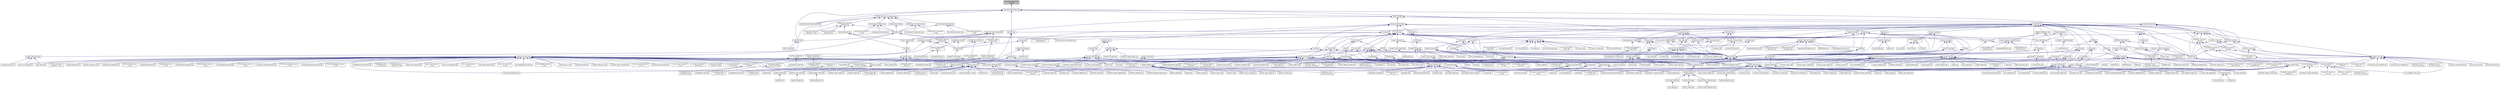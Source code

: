 digraph "execution_information_fwd.hpp"
{
  edge [fontname="Helvetica",fontsize="10",labelfontname="Helvetica",labelfontsize="10"];
  node [fontname="Helvetica",fontsize="10",shape=record];
  Node73 [label="execution_information\l_fwd.hpp",height=0.2,width=0.4,color="black", fillcolor="grey75", style="filled", fontcolor="black"];
  Node73 -> Node74 [dir="back",color="midnightblue",fontsize="10",style="solid",fontname="Helvetica"];
  Node74 [label="execution_information.hpp",height=0.2,width=0.4,color="black", fillcolor="white", style="filled",URL="$db/dbf/execution__information_8hpp.html"];
  Node74 -> Node75 [dir="back",color="midnightblue",fontsize="10",style="solid",fontname="Helvetica"];
  Node75 [label="parallel_executor_information.hpp",height=0.2,width=0.4,color="black", fillcolor="white", style="filled",URL="$dc/d06/parallel__executor__information_8hpp.html"];
  Node74 -> Node76 [dir="back",color="midnightblue",fontsize="10",style="solid",fontname="Helvetica"];
  Node76 [label="set_operation.hpp",height=0.2,width=0.4,color="black", fillcolor="white", style="filled",URL="$dc/d52/set__operation_8hpp.html"];
  Node76 -> Node77 [dir="back",color="midnightblue",fontsize="10",style="solid",fontname="Helvetica"];
  Node77 [label="set_difference.hpp",height=0.2,width=0.4,color="black", fillcolor="white", style="filled",URL="$d9/d20/set__difference_8hpp.html"];
  Node77 -> Node78 [dir="back",color="midnightblue",fontsize="10",style="solid",fontname="Helvetica"];
  Node78 [label="parallel_set_operations.hpp",height=0.2,width=0.4,color="black", fillcolor="white", style="filled",URL="$d6/d3c/parallel__set__operations_8hpp.html"];
  Node78 -> Node79 [dir="back",color="midnightblue",fontsize="10",style="solid",fontname="Helvetica"];
  Node79 [label="includes.cpp",height=0.2,width=0.4,color="black", fillcolor="white", style="filled",URL="$dc/d10/includes_8cpp.html"];
  Node78 -> Node80 [dir="back",color="midnightblue",fontsize="10",style="solid",fontname="Helvetica"];
  Node80 [label="set_difference.cpp",height=0.2,width=0.4,color="black", fillcolor="white", style="filled",URL="$d5/d98/set__difference_8cpp.html"];
  Node78 -> Node81 [dir="back",color="midnightblue",fontsize="10",style="solid",fontname="Helvetica"];
  Node81 [label="set_intersection.cpp",height=0.2,width=0.4,color="black", fillcolor="white", style="filled",URL="$dd/d83/set__intersection_8cpp.html"];
  Node78 -> Node82 [dir="back",color="midnightblue",fontsize="10",style="solid",fontname="Helvetica"];
  Node82 [label="set_symmetric_difference.cpp",height=0.2,width=0.4,color="black", fillcolor="white", style="filled",URL="$d4/d0c/set__symmetric__difference_8cpp.html"];
  Node78 -> Node83 [dir="back",color="midnightblue",fontsize="10",style="solid",fontname="Helvetica"];
  Node83 [label="set_union.cpp",height=0.2,width=0.4,color="black", fillcolor="white", style="filled",URL="$d7/d76/set__union_8cpp.html"];
  Node77 -> Node84 [dir="back",color="midnightblue",fontsize="10",style="solid",fontname="Helvetica"];
  Node84 [label="algorithm.hpp",height=0.2,width=0.4,color="black", fillcolor="white", style="filled",URL="$de/d55/algorithm_8hpp.html"];
  Node84 -> Node85 [dir="back",color="midnightblue",fontsize="10",style="solid",fontname="Helvetica"];
  Node85 [label="parallel_algorithm.hpp",height=0.2,width=0.4,color="black", fillcolor="white", style="filled",URL="$d9/db1/parallel__algorithm_8hpp.html"];
  Node85 -> Node86 [dir="back",color="midnightblue",fontsize="10",style="solid",fontname="Helvetica"];
  Node86 [label="1d_stencil_4.cpp",height=0.2,width=0.4,color="black", fillcolor="white", style="filled",URL="$d1/d7d/1d__stencil__4_8cpp.html"];
  Node85 -> Node87 [dir="back",color="midnightblue",fontsize="10",style="solid",fontname="Helvetica"];
  Node87 [label="1d_stencil_4_parallel.cpp",height=0.2,width=0.4,color="black", fillcolor="white", style="filled",URL="$d6/d05/1d__stencil__4__parallel_8cpp.html"];
  Node85 -> Node88 [dir="back",color="midnightblue",fontsize="10",style="solid",fontname="Helvetica"];
  Node88 [label="1d_stencil_4_repart.cpp",height=0.2,width=0.4,color="black", fillcolor="white", style="filled",URL="$d0/d6b/1d__stencil__4__repart_8cpp.html"];
  Node85 -> Node89 [dir="back",color="midnightblue",fontsize="10",style="solid",fontname="Helvetica"];
  Node89 [label="1d_stencil_4_throttle.cpp",height=0.2,width=0.4,color="black", fillcolor="white", style="filled",URL="$d6/de5/1d__stencil__4__throttle_8cpp.html"];
  Node85 -> Node90 [dir="back",color="midnightblue",fontsize="10",style="solid",fontname="Helvetica"];
  Node90 [label="safe_object.cpp",height=0.2,width=0.4,color="black", fillcolor="white", style="filled",URL="$dd/d52/safe__object_8cpp.html"];
  Node85 -> Node91 [dir="back",color="midnightblue",fontsize="10",style="solid",fontname="Helvetica"];
  Node91 [label="vector_counting_dotproduct.cpp",height=0.2,width=0.4,color="black", fillcolor="white", style="filled",URL="$df/de9/vector__counting__dotproduct_8cpp.html"];
  Node85 -> Node92 [dir="back",color="midnightblue",fontsize="10",style="solid",fontname="Helvetica"];
  Node92 [label="vector_zip_dotproduct.cpp",height=0.2,width=0.4,color="black", fillcolor="white", style="filled",URL="$dc/d18/vector__zip__dotproduct_8cpp.html"];
  Node85 -> Node93 [dir="back",color="midnightblue",fontsize="10",style="solid",fontname="Helvetica"];
  Node93 [label="transpose_await.cpp",height=0.2,width=0.4,color="black", fillcolor="white", style="filled",URL="$de/d68/transpose__await_8cpp.html"];
  Node85 -> Node94 [dir="back",color="midnightblue",fontsize="10",style="solid",fontname="Helvetica"];
  Node94 [label="transpose_block.cpp",height=0.2,width=0.4,color="black", fillcolor="white", style="filled",URL="$d0/de1/transpose__block_8cpp.html"];
  Node85 -> Node95 [dir="back",color="midnightblue",fontsize="10",style="solid",fontname="Helvetica"];
  Node95 [label="transpose_block_numa.cpp",height=0.2,width=0.4,color="black", fillcolor="white", style="filled",URL="$dd/d3b/transpose__block__numa_8cpp.html"];
  Node85 -> Node96 [dir="back",color="midnightblue",fontsize="10",style="solid",fontname="Helvetica"];
  Node96 [label="transpose_smp.cpp",height=0.2,width=0.4,color="black", fillcolor="white", style="filled",URL="$d2/d99/transpose__smp_8cpp.html"];
  Node85 -> Node97 [dir="back",color="midnightblue",fontsize="10",style="solid",fontname="Helvetica"];
  Node97 [label="transpose_smp_block.cpp",height=0.2,width=0.4,color="black", fillcolor="white", style="filled",URL="$da/d4d/transpose__smp__block_8cpp.html"];
  Node85 -> Node98 [dir="back",color="midnightblue",fontsize="10",style="solid",fontname="Helvetica"];
  Node98 [label="foreach_scaling.cpp",height=0.2,width=0.4,color="black", fillcolor="white", style="filled",URL="$d4/d94/foreach__scaling_8cpp.html"];
  Node85 -> Node99 [dir="back",color="midnightblue",fontsize="10",style="solid",fontname="Helvetica"];
  Node99 [label="partitioned_vector\l_foreach.cpp",height=0.2,width=0.4,color="black", fillcolor="white", style="filled",URL="$df/d5f/partitioned__vector__foreach_8cpp.html"];
  Node85 -> Node100 [dir="back",color="midnightblue",fontsize="10",style="solid",fontname="Helvetica"];
  Node100 [label="is_executor_1691.cpp",height=0.2,width=0.4,color="black", fillcolor="white", style="filled",URL="$d2/d1e/is__executor__1691_8cpp.html"];
  Node85 -> Node101 [dir="back",color="midnightblue",fontsize="10",style="solid",fontname="Helvetica"];
  Node101 [label="static_chunker_2282.cpp",height=0.2,width=0.4,color="black", fillcolor="white", style="filled",URL="$d5/d52/static__chunker__2282_8cpp.html"];
  Node85 -> Node102 [dir="back",color="midnightblue",fontsize="10",style="solid",fontname="Helvetica"];
  Node102 [label="foreach_tests_projection.hpp",height=0.2,width=0.4,color="black", fillcolor="white", style="filled",URL="$dd/d98/algorithms_2foreach__tests__projection_8hpp.html"];
  Node102 -> Node103 [dir="back",color="midnightblue",fontsize="10",style="solid",fontname="Helvetica"];
  Node103 [label="foreach_projection.cpp",height=0.2,width=0.4,color="black", fillcolor="white", style="filled",URL="$d3/d3e/foreach__projection_8cpp.html"];
  Node85 -> Node104 [dir="back",color="midnightblue",fontsize="10",style="solid",fontname="Helvetica"];
  Node104 [label="persistent_executor\l_parameters.cpp",height=0.2,width=0.4,color="black", fillcolor="white", style="filled",URL="$db/d9b/persistent__executor__parameters_8cpp.html"];
  Node84 -> Node105 [dir="back",color="midnightblue",fontsize="10",style="solid",fontname="Helvetica"];
  Node105 [label="parallel_container\l_algorithm.hpp",height=0.2,width=0.4,color="black", fillcolor="white", style="filled",URL="$d4/d28/parallel__container__algorithm_8hpp.html"];
  Node105 -> Node106 [dir="back",color="midnightblue",fontsize="10",style="solid",fontname="Helvetica"];
  Node106 [label="foreach_tests.hpp",height=0.2,width=0.4,color="black", fillcolor="white", style="filled",URL="$d1/da3/container__algorithms_2foreach__tests_8hpp.html"];
  Node106 -> Node107 [dir="back",color="midnightblue",fontsize="10",style="solid",fontname="Helvetica"];
  Node107 [label="foreach_range.cpp",height=0.2,width=0.4,color="black", fillcolor="white", style="filled",URL="$d1/d8e/foreach__range_8cpp.html"];
  Node105 -> Node108 [dir="back",color="midnightblue",fontsize="10",style="solid",fontname="Helvetica"];
  Node108 [label="foreach_tests_projection.hpp",height=0.2,width=0.4,color="black", fillcolor="white", style="filled",URL="$d4/d89/container__algorithms_2foreach__tests__projection_8hpp.html"];
  Node108 -> Node109 [dir="back",color="midnightblue",fontsize="10",style="solid",fontname="Helvetica"];
  Node109 [label="foreach_range_projection.cpp",height=0.2,width=0.4,color="black", fillcolor="white", style="filled",URL="$d6/d56/foreach__range__projection_8cpp.html"];
  Node105 -> Node110 [dir="back",color="midnightblue",fontsize="10",style="solid",fontname="Helvetica"];
  Node110 [label="sort_range_tests.hpp",height=0.2,width=0.4,color="black", fillcolor="white", style="filled",URL="$df/d52/sort__range__tests_8hpp.html"];
  Node110 -> Node111 [dir="back",color="midnightblue",fontsize="10",style="solid",fontname="Helvetica"];
  Node111 [label="sort_range.cpp",height=0.2,width=0.4,color="black", fillcolor="white", style="filled",URL="$dd/d6a/sort__range_8cpp.html"];
  Node84 -> Node112 [dir="back",color="midnightblue",fontsize="10",style="solid",fontname="Helvetica"];
  Node112 [label="container_algorithms.hpp",height=0.2,width=0.4,color="black", fillcolor="white", style="filled",URL="$de/da1/container__algorithms_8hpp.html"];
  Node112 -> Node105 [dir="back",color="midnightblue",fontsize="10",style="solid",fontname="Helvetica"];
  Node84 -> Node113 [dir="back",color="midnightblue",fontsize="10",style="solid",fontname="Helvetica"];
  Node113 [label="segmented_algorithm.hpp",height=0.2,width=0.4,color="black", fillcolor="white", style="filled",URL="$d2/d57/segmented__algorithm_8hpp.html"];
  Node84 -> Node114 [dir="back",color="midnightblue",fontsize="10",style="solid",fontname="Helvetica"];
  Node114 [label="findfirstof_binary.cpp",height=0.2,width=0.4,color="black", fillcolor="white", style="filled",URL="$db/da2/findfirstof__binary_8cpp.html"];
  Node84 -> Node115 [dir="back",color="midnightblue",fontsize="10",style="solid",fontname="Helvetica"];
  Node115 [label="reduce_by_key.cpp",height=0.2,width=0.4,color="black", fillcolor="white", style="filled",URL="$dd/dde/reduce__by__key_8cpp.html"];
  Node84 -> Node116 [dir="back",color="midnightblue",fontsize="10",style="solid",fontname="Helvetica"];
  Node116 [label="sort_by_key.cpp",height=0.2,width=0.4,color="black", fillcolor="white", style="filled",URL="$df/daa/sort__by__key_8cpp.html"];
  Node76 -> Node117 [dir="back",color="midnightblue",fontsize="10",style="solid",fontname="Helvetica"];
  Node117 [label="set_intersection.hpp",height=0.2,width=0.4,color="black", fillcolor="white", style="filled",URL="$d1/dd5/set__intersection_8hpp.html"];
  Node117 -> Node78 [dir="back",color="midnightblue",fontsize="10",style="solid",fontname="Helvetica"];
  Node117 -> Node84 [dir="back",color="midnightblue",fontsize="10",style="solid",fontname="Helvetica"];
  Node76 -> Node118 [dir="back",color="midnightblue",fontsize="10",style="solid",fontname="Helvetica"];
  Node118 [label="set_symmetric_difference.hpp",height=0.2,width=0.4,color="black", fillcolor="white", style="filled",URL="$de/da4/set__symmetric__difference_8hpp.html"];
  Node118 -> Node78 [dir="back",color="midnightblue",fontsize="10",style="solid",fontname="Helvetica"];
  Node118 -> Node84 [dir="back",color="midnightblue",fontsize="10",style="solid",fontname="Helvetica"];
  Node76 -> Node119 [dir="back",color="midnightblue",fontsize="10",style="solid",fontname="Helvetica"];
  Node119 [label="set_union.hpp",height=0.2,width=0.4,color="black", fillcolor="white", style="filled",URL="$d9/d1a/set__union_8hpp.html"];
  Node119 -> Node78 [dir="back",color="midnightblue",fontsize="10",style="solid",fontname="Helvetica"];
  Node119 -> Node84 [dir="back",color="midnightblue",fontsize="10",style="solid",fontname="Helvetica"];
  Node74 -> Node120 [dir="back",color="midnightblue",fontsize="10",style="solid",fontname="Helvetica"];
  Node120 [label="partition.hpp",height=0.2,width=0.4,color="black", fillcolor="white", style="filled",URL="$db/d01/hpx_2parallel_2algorithms_2partition_8hpp.html"];
  Node120 -> Node121 [dir="back",color="midnightblue",fontsize="10",style="solid",fontname="Helvetica"];
  Node121 [label="parallel_partition.hpp",height=0.2,width=0.4,color="black", fillcolor="white", style="filled",URL="$d5/d82/parallel__partition_8hpp.html"];
  Node121 -> Node122 [dir="back",color="midnightblue",fontsize="10",style="solid",fontname="Helvetica"];
  Node122 [label="benchmark_partition.cpp",height=0.2,width=0.4,color="black", fillcolor="white", style="filled",URL="$d9/d88/benchmark__partition_8cpp.html"];
  Node121 -> Node123 [dir="back",color="midnightblue",fontsize="10",style="solid",fontname="Helvetica"];
  Node123 [label="benchmark_partition\l_copy.cpp",height=0.2,width=0.4,color="black", fillcolor="white", style="filled",URL="$d3/d0e/benchmark__partition__copy_8cpp.html"];
  Node121 -> Node124 [dir="back",color="midnightblue",fontsize="10",style="solid",fontname="Helvetica"];
  Node124 [label="partition_tests.hpp",height=0.2,width=0.4,color="black", fillcolor="white", style="filled",URL="$df/dd8/partition__tests_8hpp.html"];
  Node124 -> Node125 [dir="back",color="midnightblue",fontsize="10",style="solid",fontname="Helvetica"];
  Node125 [label="partition.cpp",height=0.2,width=0.4,color="black", fillcolor="white", style="filled",URL="$d6/daf/tests_2unit_2parallel_2algorithms_2partition_8cpp.html"];
  Node121 -> Node126 [dir="back",color="midnightblue",fontsize="10",style="solid",fontname="Helvetica"];
  Node126 [label="partition_copy_tests.hpp",height=0.2,width=0.4,color="black", fillcolor="white", style="filled",URL="$d9/dfa/partition__copy__tests_8hpp.html"];
  Node126 -> Node127 [dir="back",color="midnightblue",fontsize="10",style="solid",fontname="Helvetica"];
  Node127 [label="partition_copy.cpp",height=0.2,width=0.4,color="black", fillcolor="white", style="filled",URL="$d8/d61/partition__copy_8cpp.html"];
  Node121 -> Node128 [dir="back",color="midnightblue",fontsize="10",style="solid",fontname="Helvetica"];
  Node128 [label="stable_partition_tests.hpp",height=0.2,width=0.4,color="black", fillcolor="white", style="filled",URL="$d0/d99/stable__partition__tests_8hpp.html"];
  Node128 -> Node129 [dir="back",color="midnightblue",fontsize="10",style="solid",fontname="Helvetica"];
  Node129 [label="stable_partition.cpp",height=0.2,width=0.4,color="black", fillcolor="white", style="filled",URL="$db/dcd/stable__partition_8cpp.html"];
  Node121 -> Node130 [dir="back",color="midnightblue",fontsize="10",style="solid",fontname="Helvetica"];
  Node130 [label="partition_copy_range.cpp",height=0.2,width=0.4,color="black", fillcolor="white", style="filled",URL="$d6/df9/partition__copy__range_8cpp.html"];
  Node121 -> Node131 [dir="back",color="midnightblue",fontsize="10",style="solid",fontname="Helvetica"];
  Node131 [label="partition_range.cpp",height=0.2,width=0.4,color="black", fillcolor="white", style="filled",URL="$da/d9a/partition__range_8cpp.html"];
  Node120 -> Node132 [dir="back",color="midnightblue",fontsize="10",style="solid",fontname="Helvetica"];
  Node132 [label="partition.hpp",height=0.2,width=0.4,color="black", fillcolor="white", style="filled",URL="$d2/d20/hpx_2parallel_2container__algorithms_2partition_8hpp.html"];
  Node132 -> Node121 [dir="back",color="midnightblue",fontsize="10",style="solid",fontname="Helvetica"];
  Node132 -> Node112 [dir="back",color="midnightblue",fontsize="10",style="solid",fontname="Helvetica"];
  Node74 -> Node133 [dir="back",color="midnightblue",fontsize="10",style="solid",fontname="Helvetica"];
  Node133 [label="execution.hpp",height=0.2,width=0.4,color="black", fillcolor="white", style="filled",URL="$d7/d7f/execution_8hpp.html"];
  Node133 -> Node134 [dir="back",color="midnightblue",fontsize="10",style="solid",fontname="Helvetica"];
  Node134 [label="parallel_execution.hpp",height=0.2,width=0.4,color="black", fillcolor="white", style="filled",URL="$dd/d31/parallel__execution_8hpp.html"];
  Node134 -> Node135 [dir="back",color="midnightblue",fontsize="10",style="solid",fontname="Helvetica"];
  Node135 [label="customize_async.cpp",height=0.2,width=0.4,color="black", fillcolor="white", style="filled",URL="$d0/d82/customize__async_8cpp.html"];
  Node134 -> Node136 [dir="back",color="midnightblue",fontsize="10",style="solid",fontname="Helvetica"];
  Node136 [label="bulk_async.cpp",height=0.2,width=0.4,color="black", fillcolor="white", style="filled",URL="$d2/d56/bulk__async_8cpp.html"];
  Node134 -> Node137 [dir="back",color="midnightblue",fontsize="10",style="solid",fontname="Helvetica"];
  Node137 [label="resource_manager.cpp",height=0.2,width=0.4,color="black", fillcolor="white", style="filled",URL="$d8/d2f/tests_2unit_2threads_2resource__manager_8cpp.html"];
  Node133 -> Node138 [dir="back",color="midnightblue",fontsize="10",style="solid",fontname="Helvetica"];
  Node138 [label="barrier_hang.cpp",height=0.2,width=0.4,color="black", fillcolor="white", style="filled",URL="$dd/d8b/barrier__hang_8cpp.html"];
  Node74 -> Node139 [dir="back",color="midnightblue",fontsize="10",style="solid",fontname="Helvetica"];
  Node139 [label="thread_execution_information.hpp",height=0.2,width=0.4,color="black", fillcolor="white", style="filled",URL="$de/d24/thread__execution__information_8hpp.html"];
  Node139 -> Node75 [dir="back",color="midnightblue",fontsize="10",style="solid",fontname="Helvetica"];
  Node139 -> Node133 [dir="back",color="midnightblue",fontsize="10",style="solid",fontname="Helvetica"];
  Node139 -> Node140 [dir="back",color="midnightblue",fontsize="10",style="solid",fontname="Helvetica"];
  Node140 [label="default_executor.hpp",height=0.2,width=0.4,color="black", fillcolor="white", style="filled",URL="$dc/df1/parallel_2executors_2default__executor_8hpp.html"];
  Node140 -> Node141 [dir="back",color="midnightblue",fontsize="10",style="solid",fontname="Helvetica"];
  Node141 [label="executors.hpp",height=0.2,width=0.4,color="black", fillcolor="white", style="filled",URL="$d6/d4e/parallel_2executors_8hpp.html"];
  Node141 -> Node142 [dir="back",color="midnightblue",fontsize="10",style="solid",fontname="Helvetica"];
  Node142 [label="oversubscribing_resource\l_partitioner.cpp",height=0.2,width=0.4,color="black", fillcolor="white", style="filled",URL="$dd/dee/oversubscribing__resource__partitioner_8cpp.html"];
  Node141 -> Node143 [dir="back",color="midnightblue",fontsize="10",style="solid",fontname="Helvetica"];
  Node143 [label="simple_resource_partitioner.cpp",height=0.2,width=0.4,color="black", fillcolor="white", style="filled",URL="$d5/df9/simple__resource__partitioner_8cpp.html"];
  Node141 -> Node144 [dir="back",color="midnightblue",fontsize="10",style="solid",fontname="Helvetica"];
  Node144 [label="parallel_executors.hpp",height=0.2,width=0.4,color="black", fillcolor="white", style="filled",URL="$d5/d19/parallel__executors_8hpp.html"];
  Node144 -> Node145 [dir="back",color="midnightblue",fontsize="10",style="solid",fontname="Helvetica"];
  Node145 [label="cublas_matmul.cpp",height=0.2,width=0.4,color="black", fillcolor="white", style="filled",URL="$dd/d84/cublas__matmul_8cpp.html"];
  Node144 -> Node146 [dir="back",color="midnightblue",fontsize="10",style="solid",fontname="Helvetica"];
  Node146 [label="component_with_executor.cpp",height=0.2,width=0.4,color="black", fillcolor="white", style="filled",URL="$d4/d20/component__with__executor_8cpp.html"];
  Node144 -> Node95 [dir="back",color="midnightblue",fontsize="10",style="solid",fontname="Helvetica"];
  Node144 -> Node147 [dir="back",color="midnightblue",fontsize="10",style="solid",fontname="Helvetica"];
  Node147 [label="stream.cpp",height=0.2,width=0.4,color="black", fillcolor="white", style="filled",URL="$da/d5f/stream_8cpp.html"];
  Node144 -> Node100 [dir="back",color="midnightblue",fontsize="10",style="solid",fontname="Helvetica"];
  Node144 -> Node148 [dir="back",color="midnightblue",fontsize="10",style="solid",fontname="Helvetica"];
  Node148 [label="distribution_policy\l_executor.cpp",height=0.2,width=0.4,color="black", fillcolor="white", style="filled",URL="$da/d92/distribution__policy__executor_8cpp.html"];
  Node144 -> Node149 [dir="back",color="midnightblue",fontsize="10",style="solid",fontname="Helvetica"];
  Node149 [label="distribution_policy\l_executor_v1.cpp",height=0.2,width=0.4,color="black", fillcolor="white", style="filled",URL="$dd/d43/distribution__policy__executor__v1_8cpp.html"];
  Node144 -> Node150 [dir="back",color="midnightblue",fontsize="10",style="solid",fontname="Helvetica"];
  Node150 [label="apply_local_executor.cpp",height=0.2,width=0.4,color="black", fillcolor="white", style="filled",URL="$db/d84/apply__local__executor_8cpp.html"];
  Node144 -> Node151 [dir="back",color="midnightblue",fontsize="10",style="solid",fontname="Helvetica"];
  Node151 [label="apply_local_executor\l_v1.cpp",height=0.2,width=0.4,color="black", fillcolor="white", style="filled",URL="$dd/d53/apply__local__executor__v1_8cpp.html"];
  Node144 -> Node152 [dir="back",color="midnightblue",fontsize="10",style="solid",fontname="Helvetica"];
  Node152 [label="async_local_executor.cpp",height=0.2,width=0.4,color="black", fillcolor="white", style="filled",URL="$d4/dce/async__local__executor_8cpp.html"];
  Node144 -> Node153 [dir="back",color="midnightblue",fontsize="10",style="solid",fontname="Helvetica"];
  Node153 [label="async_local_executor\l_v1.cpp",height=0.2,width=0.4,color="black", fillcolor="white", style="filled",URL="$da/d4a/async__local__executor__v1_8cpp.html"];
  Node144 -> Node154 [dir="back",color="midnightblue",fontsize="10",style="solid",fontname="Helvetica"];
  Node154 [label="future_then_executor.cpp",height=0.2,width=0.4,color="black", fillcolor="white", style="filled",URL="$df/dbe/future__then__executor_8cpp.html"];
  Node144 -> Node155 [dir="back",color="midnightblue",fontsize="10",style="solid",fontname="Helvetica"];
  Node155 [label="future_then_executor\l_v1.cpp",height=0.2,width=0.4,color="black", fillcolor="white", style="filled",URL="$de/dc5/future__then__executor__v1_8cpp.html"];
  Node144 -> Node156 [dir="back",color="midnightblue",fontsize="10",style="solid",fontname="Helvetica"];
  Node156 [label="local_dataflow_executor.cpp",height=0.2,width=0.4,color="black", fillcolor="white", style="filled",URL="$d2/d73/local__dataflow__executor_8cpp.html"];
  Node144 -> Node157 [dir="back",color="midnightblue",fontsize="10",style="solid",fontname="Helvetica"];
  Node157 [label="local_dataflow_executor\l_v1.cpp",height=0.2,width=0.4,color="black", fillcolor="white", style="filled",URL="$df/d49/local__dataflow__executor__v1_8cpp.html"];
  Node144 -> Node158 [dir="back",color="midnightblue",fontsize="10",style="solid",fontname="Helvetica"];
  Node158 [label="destroy_tests.hpp",height=0.2,width=0.4,color="black", fillcolor="white", style="filled",URL="$db/d13/destroy__tests_8hpp.html"];
  Node158 -> Node159 [dir="back",color="midnightblue",fontsize="10",style="solid",fontname="Helvetica"];
  Node159 [label="destroy.cpp",height=0.2,width=0.4,color="black", fillcolor="white", style="filled",URL="$dd/d93/destroy_8cpp.html"];
  Node144 -> Node160 [dir="back",color="midnightblue",fontsize="10",style="solid",fontname="Helvetica"];
  Node160 [label="foreach_tests.hpp",height=0.2,width=0.4,color="black", fillcolor="white", style="filled",URL="$d4/d2c/algorithms_2foreach__tests_8hpp.html"];
  Node160 -> Node161 [dir="back",color="midnightblue",fontsize="10",style="solid",fontname="Helvetica"];
  Node161 [label="foreach.cpp",height=0.2,width=0.4,color="black", fillcolor="white", style="filled",URL="$d1/d33/foreach_8cpp.html"];
  Node160 -> Node162 [dir="back",color="midnightblue",fontsize="10",style="solid",fontname="Helvetica"];
  Node162 [label="foreach_executors.cpp",height=0.2,width=0.4,color="black", fillcolor="white", style="filled",URL="$d3/d54/foreach__executors_8cpp.html"];
  Node160 -> Node163 [dir="back",color="midnightblue",fontsize="10",style="solid",fontname="Helvetica"];
  Node163 [label="foreach_executors_v1.cpp",height=0.2,width=0.4,color="black", fillcolor="white", style="filled",URL="$dd/dda/foreach__executors__v1_8cpp.html"];
  Node160 -> Node164 [dir="back",color="midnightblue",fontsize="10",style="solid",fontname="Helvetica"];
  Node164 [label="foreachn.cpp",height=0.2,width=0.4,color="black", fillcolor="white", style="filled",URL="$d3/d1b/foreachn_8cpp.html"];
  Node160 -> Node165 [dir="back",color="midnightblue",fontsize="10",style="solid",fontname="Helvetica"];
  Node165 [label="foreach_datapar.cpp",height=0.2,width=0.4,color="black", fillcolor="white", style="filled",URL="$da/dfb/foreach__datapar_8cpp.html"];
  Node160 -> Node166 [dir="back",color="midnightblue",fontsize="10",style="solid",fontname="Helvetica"];
  Node166 [label="foreachn_datapar.cpp",height=0.2,width=0.4,color="black", fillcolor="white", style="filled",URL="$d3/ddd/foreachn__datapar_8cpp.html"];
  Node160 -> Node167 [dir="back",color="midnightblue",fontsize="10",style="solid",fontname="Helvetica"];
  Node167 [label="executor_parameters.cpp",height=0.2,width=0.4,color="black", fillcolor="white", style="filled",URL="$dc/d90/executor__parameters_8cpp.html"];
  Node160 -> Node168 [dir="back",color="midnightblue",fontsize="10",style="solid",fontname="Helvetica"];
  Node168 [label="executor_parameters\l_timer_hooks.cpp",height=0.2,width=0.4,color="black", fillcolor="white", style="filled",URL="$d4/d85/executor__parameters__timer__hooks_8cpp.html"];
  Node160 -> Node104 [dir="back",color="midnightblue",fontsize="10",style="solid",fontname="Helvetica"];
  Node144 -> Node169 [dir="back",color="midnightblue",fontsize="10",style="solid",fontname="Helvetica"];
  Node169 [label="foreach_tests_prefetching.hpp",height=0.2,width=0.4,color="black", fillcolor="white", style="filled",URL="$de/d0e/foreach__tests__prefetching_8hpp.html"];
  Node169 -> Node170 [dir="back",color="midnightblue",fontsize="10",style="solid",fontname="Helvetica"];
  Node170 [label="foreach_prefetching.cpp",height=0.2,width=0.4,color="black", fillcolor="white", style="filled",URL="$d4/df0/foreach__prefetching_8cpp.html"];
  Node169 -> Node171 [dir="back",color="midnightblue",fontsize="10",style="solid",fontname="Helvetica"];
  Node171 [label="foreach_prefetching\l_executors_v1.cpp",height=0.2,width=0.4,color="black", fillcolor="white", style="filled",URL="$dd/d50/foreach__prefetching__executors__v1_8cpp.html"];
  Node144 -> Node172 [dir="back",color="midnightblue",fontsize="10",style="solid",fontname="Helvetica"];
  Node172 [label="inclusive_scan_tests.hpp",height=0.2,width=0.4,color="black", fillcolor="white", style="filled",URL="$d1/d1e/inclusive__scan__tests_8hpp.html"];
  Node172 -> Node173 [dir="back",color="midnightblue",fontsize="10",style="solid",fontname="Helvetica"];
  Node173 [label="inclusive_scan.cpp",height=0.2,width=0.4,color="black", fillcolor="white", style="filled",URL="$d4/d31/inclusive__scan_8cpp.html"];
  Node172 -> Node174 [dir="back",color="midnightblue",fontsize="10",style="solid",fontname="Helvetica"];
  Node174 [label="inclusive_scan_executors\l_v1.cpp",height=0.2,width=0.4,color="black", fillcolor="white", style="filled",URL="$da/dda/inclusive__scan__executors__v1_8cpp.html"];
  Node144 -> Node175 [dir="back",color="midnightblue",fontsize="10",style="solid",fontname="Helvetica"];
  Node175 [label="is_sorted_tests.hpp",height=0.2,width=0.4,color="black", fillcolor="white", style="filled",URL="$d7/d7f/is__sorted__tests_8hpp.html"];
  Node175 -> Node176 [dir="back",color="midnightblue",fontsize="10",style="solid",fontname="Helvetica"];
  Node176 [label="is_sorted.cpp",height=0.2,width=0.4,color="black", fillcolor="white", style="filled",URL="$df/d8f/is__sorted_8cpp.html"];
  Node175 -> Node177 [dir="back",color="midnightblue",fontsize="10",style="solid",fontname="Helvetica"];
  Node177 [label="is_sorted_executors\l_v1.cpp",height=0.2,width=0.4,color="black", fillcolor="white", style="filled",URL="$d1/d98/is__sorted__executors__v1_8cpp.html"];
  Node144 -> Node178 [dir="back",color="midnightblue",fontsize="10",style="solid",fontname="Helvetica"];
  Node178 [label="uninitialized_copy\l_tests.hpp",height=0.2,width=0.4,color="black", fillcolor="white", style="filled",URL="$d4/dae/uninitialized__copy__tests_8hpp.html"];
  Node178 -> Node179 [dir="back",color="midnightblue",fontsize="10",style="solid",fontname="Helvetica"];
  Node179 [label="uninitialized_copy.cpp",height=0.2,width=0.4,color="black", fillcolor="white", style="filled",URL="$d7/d92/uninitialized__copy_8cpp.html"];
  Node178 -> Node180 [dir="back",color="midnightblue",fontsize="10",style="solid",fontname="Helvetica"];
  Node180 [label="uninitialized_copy\l_executors_v1.cpp",height=0.2,width=0.4,color="black", fillcolor="white", style="filled",URL="$da/d28/uninitialized__copy__executors__v1_8cpp.html"];
  Node144 -> Node181 [dir="back",color="midnightblue",fontsize="10",style="solid",fontname="Helvetica"];
  Node181 [label="uninitialized_default\l_construct_tests.hpp",height=0.2,width=0.4,color="black", fillcolor="white", style="filled",URL="$de/def/uninitialized__default__construct__tests_8hpp.html"];
  Node181 -> Node182 [dir="back",color="midnightblue",fontsize="10",style="solid",fontname="Helvetica"];
  Node182 [label="uninitialized_default\l_construct.cpp",height=0.2,width=0.4,color="black", fillcolor="white", style="filled",URL="$d0/d35/uninitialized__default__construct_8cpp.html"];
  Node144 -> Node183 [dir="back",color="midnightblue",fontsize="10",style="solid",fontname="Helvetica"];
  Node183 [label="uninitialized_move\l_tests.hpp",height=0.2,width=0.4,color="black", fillcolor="white", style="filled",URL="$d4/daa/uninitialized__move__tests_8hpp.html"];
  Node183 -> Node184 [dir="back",color="midnightblue",fontsize="10",style="solid",fontname="Helvetica"];
  Node184 [label="uninitialized_move.cpp",height=0.2,width=0.4,color="black", fillcolor="white", style="filled",URL="$d9/da0/uninitialized__move_8cpp.html"];
  Node144 -> Node185 [dir="back",color="midnightblue",fontsize="10",style="solid",fontname="Helvetica"];
  Node185 [label="uninitialized_value\l_construct_tests.hpp",height=0.2,width=0.4,color="black", fillcolor="white", style="filled",URL="$dc/d40/uninitialized__value__construct__tests_8hpp.html"];
  Node185 -> Node186 [dir="back",color="midnightblue",fontsize="10",style="solid",fontname="Helvetica"];
  Node186 [label="uninitialized_value\l_construct.cpp",height=0.2,width=0.4,color="black", fillcolor="white", style="filled",URL="$de/d0f/uninitialized__value__construct_8cpp.html"];
  Node144 -> Node136 [dir="back",color="midnightblue",fontsize="10",style="solid",fontname="Helvetica"];
  Node144 -> Node187 [dir="back",color="midnightblue",fontsize="10",style="solid",fontname="Helvetica"];
  Node187 [label="bulk_async_v1.cpp",height=0.2,width=0.4,color="black", fillcolor="white", style="filled",URL="$d5/d1d/bulk__async__v1_8cpp.html"];
  Node144 -> Node188 [dir="back",color="midnightblue",fontsize="10",style="solid",fontname="Helvetica"];
  Node188 [label="created_executor.cpp",height=0.2,width=0.4,color="black", fillcolor="white", style="filled",URL="$d9/dca/created__executor_8cpp.html"];
  Node144 -> Node189 [dir="back",color="midnightblue",fontsize="10",style="solid",fontname="Helvetica"];
  Node189 [label="created_executor_v1.cpp",height=0.2,width=0.4,color="black", fillcolor="white", style="filled",URL="$de/ddd/created__executor__v1_8cpp.html"];
  Node144 -> Node167 [dir="back",color="midnightblue",fontsize="10",style="solid",fontname="Helvetica"];
  Node144 -> Node168 [dir="back",color="midnightblue",fontsize="10",style="solid",fontname="Helvetica"];
  Node144 -> Node190 [dir="back",color="midnightblue",fontsize="10",style="solid",fontname="Helvetica"];
  Node190 [label="minimal_async_executor.cpp",height=0.2,width=0.4,color="black", fillcolor="white", style="filled",URL="$d8/d83/minimal__async__executor_8cpp.html"];
  Node144 -> Node191 [dir="back",color="midnightblue",fontsize="10",style="solid",fontname="Helvetica"];
  Node191 [label="minimal_async_executor\l_v1.cpp",height=0.2,width=0.4,color="black", fillcolor="white", style="filled",URL="$d3/d41/minimal__async__executor__v1_8cpp.html"];
  Node144 -> Node192 [dir="back",color="midnightblue",fontsize="10",style="solid",fontname="Helvetica"];
  Node192 [label="minimal_sync_executor.cpp",height=0.2,width=0.4,color="black", fillcolor="white", style="filled",URL="$d3/ded/minimal__sync__executor_8cpp.html"];
  Node144 -> Node193 [dir="back",color="midnightblue",fontsize="10",style="solid",fontname="Helvetica"];
  Node193 [label="minimal_sync_executor\l_v1.cpp",height=0.2,width=0.4,color="black", fillcolor="white", style="filled",URL="$d8/d5e/minimal__sync__executor__v1_8cpp.html"];
  Node144 -> Node194 [dir="back",color="midnightblue",fontsize="10",style="solid",fontname="Helvetica"];
  Node194 [label="minimal_timed_async\l_executor.cpp",height=0.2,width=0.4,color="black", fillcolor="white", style="filled",URL="$d7/de3/minimal__timed__async__executor_8cpp.html"];
  Node144 -> Node195 [dir="back",color="midnightblue",fontsize="10",style="solid",fontname="Helvetica"];
  Node195 [label="minimal_timed_async\l_executor_v1.cpp",height=0.2,width=0.4,color="black", fillcolor="white", style="filled",URL="$dc/d41/minimal__timed__async__executor__v1_8cpp.html"];
  Node144 -> Node196 [dir="back",color="midnightblue",fontsize="10",style="solid",fontname="Helvetica"];
  Node196 [label="minimal_timed_sync\l_executor.cpp",height=0.2,width=0.4,color="black", fillcolor="white", style="filled",URL="$d0/dc2/minimal__timed__sync__executor_8cpp.html"];
  Node144 -> Node197 [dir="back",color="midnightblue",fontsize="10",style="solid",fontname="Helvetica"];
  Node197 [label="minimal_timed_sync\l_executor_v1.cpp",height=0.2,width=0.4,color="black", fillcolor="white", style="filled",URL="$d8/db4/minimal__timed__sync__executor__v1_8cpp.html"];
  Node144 -> Node198 [dir="back",color="midnightblue",fontsize="10",style="solid",fontname="Helvetica"];
  Node198 [label="parallel_executor.cpp",height=0.2,width=0.4,color="black", fillcolor="white", style="filled",URL="$de/d9d/parallel__executor_8cpp.html"];
  Node144 -> Node199 [dir="back",color="midnightblue",fontsize="10",style="solid",fontname="Helvetica"];
  Node199 [label="parallel_executor_v1.cpp",height=0.2,width=0.4,color="black", fillcolor="white", style="filled",URL="$d4/db4/parallel__executor__v1_8cpp.html"];
  Node144 -> Node200 [dir="back",color="midnightblue",fontsize="10",style="solid",fontname="Helvetica"];
  Node200 [label="parallel_fork_executor.cpp",height=0.2,width=0.4,color="black", fillcolor="white", style="filled",URL="$d3/d7a/parallel__fork__executor_8cpp.html"];
  Node144 -> Node201 [dir="back",color="midnightblue",fontsize="10",style="solid",fontname="Helvetica"];
  Node201 [label="parallel_fork_executor\l_v1.cpp",height=0.2,width=0.4,color="black", fillcolor="white", style="filled",URL="$d2/d6e/parallel__fork__executor__v1_8cpp.html"];
  Node144 -> Node104 [dir="back",color="midnightblue",fontsize="10",style="solid",fontname="Helvetica"];
  Node144 -> Node202 [dir="back",color="midnightblue",fontsize="10",style="solid",fontname="Helvetica"];
  Node202 [label="sequenced_executor.cpp",height=0.2,width=0.4,color="black", fillcolor="white", style="filled",URL="$db/d8b/sequenced__executor_8cpp.html"];
  Node144 -> Node203 [dir="back",color="midnightblue",fontsize="10",style="solid",fontname="Helvetica"];
  Node203 [label="sequential_executor\l_v1.cpp",height=0.2,width=0.4,color="black", fillcolor="white", style="filled",URL="$dc/d59/sequential__executor__v1_8cpp.html"];
  Node144 -> Node204 [dir="back",color="midnightblue",fontsize="10",style="solid",fontname="Helvetica"];
  Node204 [label="shared_parallel_executor.cpp",height=0.2,width=0.4,color="black", fillcolor="white", style="filled",URL="$d9/d62/shared__parallel__executor_8cpp.html"];
  Node144 -> Node205 [dir="back",color="midnightblue",fontsize="10",style="solid",fontname="Helvetica"];
  Node205 [label="shared_parallel_executor\l_v1.cpp",height=0.2,width=0.4,color="black", fillcolor="white", style="filled",URL="$d3/d6f/shared__parallel__executor__v1_8cpp.html"];
  Node144 -> Node206 [dir="back",color="midnightblue",fontsize="10",style="solid",fontname="Helvetica"];
  Node206 [label="timed_parallel_executor.cpp",height=0.2,width=0.4,color="black", fillcolor="white", style="filled",URL="$d6/d72/timed__parallel__executor_8cpp.html"];
  Node144 -> Node207 [dir="back",color="midnightblue",fontsize="10",style="solid",fontname="Helvetica"];
  Node207 [label="timed_parallel_executor\l_v1.cpp",height=0.2,width=0.4,color="black", fillcolor="white", style="filled",URL="$d7/dd1/timed__parallel__executor__v1_8cpp.html"];
  Node144 -> Node208 [dir="back",color="midnightblue",fontsize="10",style="solid",fontname="Helvetica"];
  Node208 [label="timed_this_thread_executors.cpp",height=0.2,width=0.4,color="black", fillcolor="white", style="filled",URL="$dc/dc3/timed__this__thread__executors_8cpp.html"];
  Node144 -> Node209 [dir="back",color="midnightblue",fontsize="10",style="solid",fontname="Helvetica"];
  Node209 [label="timed_this_thread_executors\l_v1.cpp",height=0.2,width=0.4,color="black", fillcolor="white", style="filled",URL="$d2/d52/timed__this__thread__executors__v1_8cpp.html"];
  Node144 -> Node210 [dir="back",color="midnightblue",fontsize="10",style="solid",fontname="Helvetica"];
  Node210 [label="timed_thread_pool_executors.cpp",height=0.2,width=0.4,color="black", fillcolor="white", style="filled",URL="$d7/d74/timed__thread__pool__executors_8cpp.html"];
  Node144 -> Node211 [dir="back",color="midnightblue",fontsize="10",style="solid",fontname="Helvetica"];
  Node211 [label="timed_thread_pool_executors\l_v1.cpp",height=0.2,width=0.4,color="black", fillcolor="white", style="filled",URL="$dd/d64/timed__thread__pool__executors__v1_8cpp.html"];
  Node144 -> Node137 [dir="back",color="midnightblue",fontsize="10",style="solid",fontname="Helvetica"];
  Node141 -> Node133 [dir="back",color="midnightblue",fontsize="10",style="solid",fontname="Helvetica"];
  Node139 -> Node212 [dir="back",color="midnightblue",fontsize="10",style="solid",fontname="Helvetica"];
  Node212 [label="this_thread_executors.hpp",height=0.2,width=0.4,color="black", fillcolor="white", style="filled",URL="$da/d68/parallel_2executors_2this__thread__executors_8hpp.html"];
  Node212 -> Node141 [dir="back",color="midnightblue",fontsize="10",style="solid",fontname="Helvetica"];
  Node212 -> Node213 [dir="back",color="midnightblue",fontsize="10",style="solid",fontname="Helvetica"];
  Node213 [label="this_thread_executors.cpp",height=0.2,width=0.4,color="black", fillcolor="white", style="filled",URL="$d5/da8/tests_2unit_2parallel_2executors_2this__thread__executors_8cpp.html"];
  Node212 -> Node214 [dir="back",color="midnightblue",fontsize="10",style="solid",fontname="Helvetica"];
  Node214 [label="this_thread_executors\l_v1.cpp",height=0.2,width=0.4,color="black", fillcolor="white", style="filled",URL="$d1/d20/this__thread__executors__v1_8cpp.html"];
  Node139 -> Node215 [dir="back",color="midnightblue",fontsize="10",style="solid",fontname="Helvetica"];
  Node215 [label="thread_pool_attached\l_executors.hpp",height=0.2,width=0.4,color="black", fillcolor="white", style="filled",URL="$d8/d41/parallel_2executors_2thread__pool__attached__executors_8hpp.html"];
  Node215 -> Node216 [dir="back",color="midnightblue",fontsize="10",style="solid",fontname="Helvetica"];
  Node216 [label="block_executor.hpp",height=0.2,width=0.4,color="black", fillcolor="white", style="filled",URL="$dc/d6f/block__executor_8hpp.html"];
  Node216 -> Node217 [dir="back",color="midnightblue",fontsize="10",style="solid",fontname="Helvetica"];
  Node217 [label="block_allocator.hpp",height=0.2,width=0.4,color="black", fillcolor="white", style="filled",URL="$d9/d7a/block__allocator_8hpp.html"];
  Node217 -> Node218 [dir="back",color="midnightblue",fontsize="10",style="solid",fontname="Helvetica"];
  Node218 [label="host.hpp",height=0.2,width=0.4,color="black", fillcolor="white", style="filled",URL="$dd/d78/host_8hpp.html"];
  Node218 -> Node219 [dir="back",color="midnightblue",fontsize="10",style="solid",fontname="Helvetica"];
  Node219 [label="compute.hpp",height=0.2,width=0.4,color="black", fillcolor="white", style="filled",URL="$df/dd0/compute_8hpp.html"];
  Node219 -> Node145 [dir="back",color="midnightblue",fontsize="10",style="solid",fontname="Helvetica"];
  Node219 -> Node220 [dir="back",color="midnightblue",fontsize="10",style="solid",fontname="Helvetica"];
  Node220 [label="synchronize.cpp",height=0.2,width=0.4,color="black", fillcolor="white", style="filled",URL="$da/da2/synchronize_8cpp.html"];
  Node219 -> Node147 [dir="back",color="midnightblue",fontsize="10",style="solid",fontname="Helvetica"];
  Node219 -> Node221 [dir="back",color="midnightblue",fontsize="10",style="solid",fontname="Helvetica"];
  Node221 [label="for_each_value_proxy.cpp",height=0.2,width=0.4,color="black", fillcolor="white", style="filled",URL="$d1/d78/for__each__value__proxy_8cpp.html"];
  Node219 -> Node222 [dir="back",color="midnightblue",fontsize="10",style="solid",fontname="Helvetica"];
  Node222 [label="block_allocator.cpp",height=0.2,width=0.4,color="black", fillcolor="white", style="filled",URL="$dc/d4a/block__allocator_8cpp.html"];
  Node219 -> Node223 [dir="back",color="midnightblue",fontsize="10",style="solid",fontname="Helvetica"];
  Node223 [label="partitioned_vector\l_target.cpp",height=0.2,width=0.4,color="black", fillcolor="white", style="filled",URL="$d9/dd1/partitioned__vector__target_8cpp.html"];
  Node216 -> Node218 [dir="back",color="midnightblue",fontsize="10",style="solid",fontname="Helvetica"];
  Node215 -> Node141 [dir="back",color="midnightblue",fontsize="10",style="solid",fontname="Helvetica"];
  Node215 -> Node224 [dir="back",color="midnightblue",fontsize="10",style="solid",fontname="Helvetica"];
  Node224 [label="thread_pool_attached\l_executors.cpp",height=0.2,width=0.4,color="black", fillcolor="white", style="filled",URL="$d9/dfb/tests_2unit_2parallel_2executors_2thread__pool__attached__executors_8cpp.html"];
  Node215 -> Node225 [dir="back",color="midnightblue",fontsize="10",style="solid",fontname="Helvetica"];
  Node225 [label="thread_pool_attached\l_executors_v1.cpp",height=0.2,width=0.4,color="black", fillcolor="white", style="filled",URL="$d2/d5d/thread__pool__attached__executors__v1_8cpp.html"];
  Node139 -> Node226 [dir="back",color="midnightblue",fontsize="10",style="solid",fontname="Helvetica"];
  Node226 [label="thread_pool_executors.hpp",height=0.2,width=0.4,color="black", fillcolor="white", style="filled",URL="$d7/dc4/parallel_2executors_2thread__pool__executors_8hpp.html"];
  Node226 -> Node141 [dir="back",color="midnightblue",fontsize="10",style="solid",fontname="Helvetica"];
  Node226 -> Node227 [dir="back",color="midnightblue",fontsize="10",style="solid",fontname="Helvetica"];
  Node227 [label="thread_pool_executors.cpp",height=0.2,width=0.4,color="black", fillcolor="white", style="filled",URL="$d4/d70/tests_2unit_2parallel_2executors_2thread__pool__executors_8cpp.html"];
  Node226 -> Node228 [dir="back",color="midnightblue",fontsize="10",style="solid",fontname="Helvetica"];
  Node228 [label="thread_pool_executors\l_v1.cpp",height=0.2,width=0.4,color="black", fillcolor="white", style="filled",URL="$d6/d67/thread__pool__executors__v1_8cpp.html"];
  Node139 -> Node229 [dir="back",color="midnightblue",fontsize="10",style="solid",fontname="Helvetica"];
  Node229 [label="thread_pool_os_executors.hpp",height=0.2,width=0.4,color="black", fillcolor="white", style="filled",URL="$d7/dab/parallel_2executors_2thread__pool__os__executors_8hpp.html"];
  Node229 -> Node141 [dir="back",color="midnightblue",fontsize="10",style="solid",fontname="Helvetica"];
  Node229 -> Node230 [dir="back",color="midnightblue",fontsize="10",style="solid",fontname="Helvetica"];
  Node230 [label="thread_pool_os_executors.cpp",height=0.2,width=0.4,color="black", fillcolor="white", style="filled",URL="$da/d9a/tests_2unit_2parallel_2executors_2thread__pool__os__executors_8cpp.html"];
  Node229 -> Node231 [dir="back",color="midnightblue",fontsize="10",style="solid",fontname="Helvetica"];
  Node231 [label="thread_pool_os_executors\l_v1.cpp",height=0.2,width=0.4,color="black", fillcolor="white", style="filled",URL="$d7/d15/thread__pool__os__executors__v1_8cpp.html"];
  Node74 -> Node232 [dir="back",color="midnightblue",fontsize="10",style="solid",fontname="Helvetica"];
  Node232 [label="chunk_size.hpp",height=0.2,width=0.4,color="black", fillcolor="white", style="filled",URL="$dc/d37/chunk__size_8hpp.html"];
  Node232 -> Node233 [dir="back",color="midnightblue",fontsize="10",style="solid",fontname="Helvetica"];
  Node233 [label="foreach_partitioner.hpp",height=0.2,width=0.4,color="black", fillcolor="white", style="filled",URL="$de/deb/foreach__partitioner_8hpp.html"];
  Node233 -> Node234 [dir="back",color="midnightblue",fontsize="10",style="solid",fontname="Helvetica"];
  Node234 [label="copy.hpp",height=0.2,width=0.4,color="black", fillcolor="white", style="filled",URL="$d3/d90/algorithms_2copy_8hpp.html"];
  Node234 -> Node235 [dir="back",color="midnightblue",fontsize="10",style="solid",fontname="Helvetica"];
  Node235 [label="parallel_copy.hpp",height=0.2,width=0.4,color="black", fillcolor="white", style="filled",URL="$d8/d06/parallel__copy_8hpp.html"];
  Node235 -> Node145 [dir="back",color="midnightblue",fontsize="10",style="solid",fontname="Helvetica"];
  Node235 -> Node147 [dir="back",color="midnightblue",fontsize="10",style="solid",fontname="Helvetica"];
  Node235 -> Node122 [dir="back",color="midnightblue",fontsize="10",style="solid",fontname="Helvetica"];
  Node235 -> Node236 [dir="back",color="midnightblue",fontsize="10",style="solid",fontname="Helvetica"];
  Node236 [label="scan_shortlength.cpp",height=0.2,width=0.4,color="black", fillcolor="white", style="filled",URL="$de/d75/scan__shortlength_8cpp.html"];
  Node235 -> Node237 [dir="back",color="midnightblue",fontsize="10",style="solid",fontname="Helvetica"];
  Node237 [label="copy.cpp",height=0.2,width=0.4,color="black", fillcolor="white", style="filled",URL="$d9/d54/copy_8cpp.html"];
  Node235 -> Node238 [dir="back",color="midnightblue",fontsize="10",style="solid",fontname="Helvetica"];
  Node238 [label="copyif_bad_alloc.cpp",height=0.2,width=0.4,color="black", fillcolor="white", style="filled",URL="$d0/ddd/copyif__bad__alloc_8cpp.html"];
  Node235 -> Node239 [dir="back",color="midnightblue",fontsize="10",style="solid",fontname="Helvetica"];
  Node239 [label="copyif_exception.cpp",height=0.2,width=0.4,color="black", fillcolor="white", style="filled",URL="$dc/d81/copyif__exception_8cpp.html"];
  Node235 -> Node240 [dir="back",color="midnightblue",fontsize="10",style="solid",fontname="Helvetica"];
  Node240 [label="copyif_forward.cpp",height=0.2,width=0.4,color="black", fillcolor="white", style="filled",URL="$d3/d04/copyif__forward_8cpp.html"];
  Node235 -> Node241 [dir="back",color="midnightblue",fontsize="10",style="solid",fontname="Helvetica"];
  Node241 [label="copyif_input.cpp",height=0.2,width=0.4,color="black", fillcolor="white", style="filled",URL="$d5/d41/copyif__input_8cpp.html"];
  Node235 -> Node242 [dir="back",color="midnightblue",fontsize="10",style="solid",fontname="Helvetica"];
  Node242 [label="copyif_random.cpp",height=0.2,width=0.4,color="black", fillcolor="white", style="filled",URL="$dc/d22/copyif__random_8cpp.html"];
  Node235 -> Node243 [dir="back",color="midnightblue",fontsize="10",style="solid",fontname="Helvetica"];
  Node243 [label="copyn.cpp",height=0.2,width=0.4,color="black", fillcolor="white", style="filled",URL="$d3/d44/copyn_8cpp.html"];
  Node235 -> Node244 [dir="back",color="midnightblue",fontsize="10",style="solid",fontname="Helvetica"];
  Node244 [label="copy_range.cpp",height=0.2,width=0.4,color="black", fillcolor="white", style="filled",URL="$d8/d92/copy__range_8cpp.html"];
  Node235 -> Node245 [dir="back",color="midnightblue",fontsize="10",style="solid",fontname="Helvetica"];
  Node245 [label="copyif_range.cpp",height=0.2,width=0.4,color="black", fillcolor="white", style="filled",URL="$dc/dff/copyif__range_8cpp.html"];
  Node235 -> Node246 [dir="back",color="midnightblue",fontsize="10",style="solid",fontname="Helvetica"];
  Node246 [label="partitioned_vector\l_copy.cpp",height=0.2,width=0.4,color="black", fillcolor="white", style="filled",URL="$d9/d91/partitioned__vector__copy_8cpp.html"];
  Node234 -> Node84 [dir="back",color="midnightblue",fontsize="10",style="solid",fontname="Helvetica"];
  Node234 -> Node247 [dir="back",color="midnightblue",fontsize="10",style="solid",fontname="Helvetica"];
  Node247 [label="reduce_by_key.hpp",height=0.2,width=0.4,color="black", fillcolor="white", style="filled",URL="$d9/d4a/reduce__by__key_8hpp.html"];
  Node247 -> Node248 [dir="back",color="midnightblue",fontsize="10",style="solid",fontname="Helvetica"];
  Node248 [label="parallel_reduce.hpp",height=0.2,width=0.4,color="black", fillcolor="white", style="filled",URL="$d4/d04/parallel__reduce_8hpp.html"];
  Node248 -> Node249 [dir="back",color="midnightblue",fontsize="10",style="solid",fontname="Helvetica"];
  Node249 [label="reduce_.cpp",height=0.2,width=0.4,color="black", fillcolor="white", style="filled",URL="$d5/d03/reduce___8cpp.html"];
  Node248 -> Node250 [dir="back",color="midnightblue",fontsize="10",style="solid",fontname="Helvetica"];
  Node250 [label="partitioned_vector\l_reduce.cpp",height=0.2,width=0.4,color="black", fillcolor="white", style="filled",URL="$d0/d35/partitioned__vector__reduce_8cpp.html"];
  Node247 -> Node115 [dir="back",color="midnightblue",fontsize="10",style="solid",fontname="Helvetica"];
  Node234 -> Node251 [dir="back",color="midnightblue",fontsize="10",style="solid",fontname="Helvetica"];
  Node251 [label="remove_copy.hpp",height=0.2,width=0.4,color="black", fillcolor="white", style="filled",URL="$d6/db8/algorithms_2remove__copy_8hpp.html"];
  Node251 -> Node252 [dir="back",color="midnightblue",fontsize="10",style="solid",fontname="Helvetica"];
  Node252 [label="parallel_remove_copy.hpp",height=0.2,width=0.4,color="black", fillcolor="white", style="filled",URL="$d3/d53/parallel__remove__copy_8hpp.html"];
  Node252 -> Node236 [dir="back",color="midnightblue",fontsize="10",style="solid",fontname="Helvetica"];
  Node252 -> Node253 [dir="back",color="midnightblue",fontsize="10",style="solid",fontname="Helvetica"];
  Node253 [label="remove_copy.cpp",height=0.2,width=0.4,color="black", fillcolor="white", style="filled",URL="$de/db8/remove__copy_8cpp.html"];
  Node252 -> Node254 [dir="back",color="midnightblue",fontsize="10",style="solid",fontname="Helvetica"];
  Node254 [label="remove_copy_if.cpp",height=0.2,width=0.4,color="black", fillcolor="white", style="filled",URL="$d1/d0f/remove__copy__if_8cpp.html"];
  Node252 -> Node255 [dir="back",color="midnightblue",fontsize="10",style="solid",fontname="Helvetica"];
  Node255 [label="remove_copy_if_range.cpp",height=0.2,width=0.4,color="black", fillcolor="white", style="filled",URL="$df/d42/remove__copy__if__range_8cpp.html"];
  Node252 -> Node256 [dir="back",color="midnightblue",fontsize="10",style="solid",fontname="Helvetica"];
  Node256 [label="remove_copy_range.cpp",height=0.2,width=0.4,color="black", fillcolor="white", style="filled",URL="$dd/d90/remove__copy__range_8cpp.html"];
  Node251 -> Node84 [dir="back",color="midnightblue",fontsize="10",style="solid",fontname="Helvetica"];
  Node251 -> Node257 [dir="back",color="midnightblue",fontsize="10",style="solid",fontname="Helvetica"];
  Node257 [label="remove_copy.hpp",height=0.2,width=0.4,color="black", fillcolor="white", style="filled",URL="$d5/d0b/container__algorithms_2remove__copy_8hpp.html"];
  Node257 -> Node252 [dir="back",color="midnightblue",fontsize="10",style="solid",fontname="Helvetica"];
  Node257 -> Node112 [dir="back",color="midnightblue",fontsize="10",style="solid",fontname="Helvetica"];
  Node234 -> Node258 [dir="back",color="midnightblue",fontsize="10",style="solid",fontname="Helvetica"];
  Node258 [label="reverse.hpp",height=0.2,width=0.4,color="black", fillcolor="white", style="filled",URL="$d2/df8/algorithms_2reverse_8hpp.html"];
  Node258 -> Node259 [dir="back",color="midnightblue",fontsize="10",style="solid",fontname="Helvetica"];
  Node259 [label="parallel_reverse.hpp",height=0.2,width=0.4,color="black", fillcolor="white", style="filled",URL="$d0/d25/parallel__reverse_8hpp.html"];
  Node259 -> Node260 [dir="back",color="midnightblue",fontsize="10",style="solid",fontname="Helvetica"];
  Node260 [label="reverse.cpp",height=0.2,width=0.4,color="black", fillcolor="white", style="filled",URL="$d8/dc4/reverse_8cpp.html"];
  Node259 -> Node261 [dir="back",color="midnightblue",fontsize="10",style="solid",fontname="Helvetica"];
  Node261 [label="reverse_copy.cpp",height=0.2,width=0.4,color="black", fillcolor="white", style="filled",URL="$dd/d14/reverse__copy_8cpp.html"];
  Node259 -> Node262 [dir="back",color="midnightblue",fontsize="10",style="solid",fontname="Helvetica"];
  Node262 [label="reverse_copy_range.cpp",height=0.2,width=0.4,color="black", fillcolor="white", style="filled",URL="$dc/d43/reverse__copy__range_8cpp.html"];
  Node259 -> Node263 [dir="back",color="midnightblue",fontsize="10",style="solid",fontname="Helvetica"];
  Node263 [label="reverse_range.cpp",height=0.2,width=0.4,color="black", fillcolor="white", style="filled",URL="$df/de9/reverse__range_8cpp.html"];
  Node258 -> Node84 [dir="back",color="midnightblue",fontsize="10",style="solid",fontname="Helvetica"];
  Node258 -> Node264 [dir="back",color="midnightblue",fontsize="10",style="solid",fontname="Helvetica"];
  Node264 [label="rotate.hpp",height=0.2,width=0.4,color="black", fillcolor="white", style="filled",URL="$da/df0/algorithms_2rotate_8hpp.html"];
  Node264 -> Node265 [dir="back",color="midnightblue",fontsize="10",style="solid",fontname="Helvetica"];
  Node265 [label="parallel_rotate.hpp",height=0.2,width=0.4,color="black", fillcolor="white", style="filled",URL="$db/dcd/parallel__rotate_8hpp.html"];
  Node265 -> Node266 [dir="back",color="midnightblue",fontsize="10",style="solid",fontname="Helvetica"];
  Node266 [label="rotate.cpp",height=0.2,width=0.4,color="black", fillcolor="white", style="filled",URL="$d7/d5d/rotate_8cpp.html"];
  Node265 -> Node267 [dir="back",color="midnightblue",fontsize="10",style="solid",fontname="Helvetica"];
  Node267 [label="rotate_copy.cpp",height=0.2,width=0.4,color="black", fillcolor="white", style="filled",URL="$da/d77/rotate__copy_8cpp.html"];
  Node265 -> Node268 [dir="back",color="midnightblue",fontsize="10",style="solid",fontname="Helvetica"];
  Node268 [label="rotate_copy_range.cpp",height=0.2,width=0.4,color="black", fillcolor="white", style="filled",URL="$df/d8b/rotate__copy__range_8cpp.html"];
  Node265 -> Node269 [dir="back",color="midnightblue",fontsize="10",style="solid",fontname="Helvetica"];
  Node269 [label="rotate_range.cpp",height=0.2,width=0.4,color="black", fillcolor="white", style="filled",URL="$d5/d40/rotate__range_8cpp.html"];
  Node264 -> Node84 [dir="back",color="midnightblue",fontsize="10",style="solid",fontname="Helvetica"];
  Node264 -> Node270 [dir="back",color="midnightblue",fontsize="10",style="solid",fontname="Helvetica"];
  Node270 [label="rotate.hpp",height=0.2,width=0.4,color="black", fillcolor="white", style="filled",URL="$da/d1b/container__algorithms_2rotate_8hpp.html"];
  Node270 -> Node265 [dir="back",color="midnightblue",fontsize="10",style="solid",fontname="Helvetica"];
  Node270 -> Node112 [dir="back",color="midnightblue",fontsize="10",style="solid",fontname="Helvetica"];
  Node258 -> Node271 [dir="back",color="midnightblue",fontsize="10",style="solid",fontname="Helvetica"];
  Node271 [label="reverse.hpp",height=0.2,width=0.4,color="black", fillcolor="white", style="filled",URL="$db/dd1/container__algorithms_2reverse_8hpp.html"];
  Node271 -> Node259 [dir="back",color="midnightblue",fontsize="10",style="solid",fontname="Helvetica"];
  Node271 -> Node112 [dir="back",color="midnightblue",fontsize="10",style="solid",fontname="Helvetica"];
  Node234 -> Node264 [dir="back",color="midnightblue",fontsize="10",style="solid",fontname="Helvetica"];
  Node234 -> Node77 [dir="back",color="midnightblue",fontsize="10",style="solid",fontname="Helvetica"];
  Node234 -> Node117 [dir="back",color="midnightblue",fontsize="10",style="solid",fontname="Helvetica"];
  Node234 -> Node118 [dir="back",color="midnightblue",fontsize="10",style="solid",fontname="Helvetica"];
  Node234 -> Node119 [dir="back",color="midnightblue",fontsize="10",style="solid",fontname="Helvetica"];
  Node234 -> Node272 [dir="back",color="midnightblue",fontsize="10",style="solid",fontname="Helvetica"];
  Node272 [label="copy.hpp",height=0.2,width=0.4,color="black", fillcolor="white", style="filled",URL="$dc/de5/container__algorithms_2copy_8hpp.html"];
  Node272 -> Node235 [dir="back",color="midnightblue",fontsize="10",style="solid",fontname="Helvetica"];
  Node272 -> Node112 [dir="back",color="midnightblue",fontsize="10",style="solid",fontname="Helvetica"];
  Node233 -> Node273 [dir="back",color="midnightblue",fontsize="10",style="solid",fontname="Helvetica"];
  Node273 [label="destroy.hpp",height=0.2,width=0.4,color="black", fillcolor="white", style="filled",URL="$df/dd5/destroy_8hpp.html"];
  Node273 -> Node274 [dir="back",color="midnightblue",fontsize="10",style="solid",fontname="Helvetica"];
  Node274 [label="parallel_destroy.hpp",height=0.2,width=0.4,color="black", fillcolor="white", style="filled",URL="$d9/d93/parallel__destroy_8hpp.html"];
  Node274 -> Node158 [dir="back",color="midnightblue",fontsize="10",style="solid",fontname="Helvetica"];
  Node274 -> Node275 [dir="back",color="midnightblue",fontsize="10",style="solid",fontname="Helvetica"];
  Node275 [label="destroyn.cpp",height=0.2,width=0.4,color="black", fillcolor="white", style="filled",URL="$de/dbc/destroyn_8cpp.html"];
  Node273 -> Node276 [dir="back",color="midnightblue",fontsize="10",style="solid",fontname="Helvetica"];
  Node276 [label="memory.hpp",height=0.2,width=0.4,color="black", fillcolor="white", style="filled",URL="$d6/d13/parallel_2memory_8hpp.html"];
  Node276 -> Node277 [dir="back",color="midnightblue",fontsize="10",style="solid",fontname="Helvetica"];
  Node277 [label="parallel_memory.hpp",height=0.2,width=0.4,color="black", fillcolor="white", style="filled",URL="$db/dd1/parallel__memory_8hpp.html"];
  Node233 -> Node76 [dir="back",color="midnightblue",fontsize="10",style="solid",fontname="Helvetica"];
  Node233 -> Node278 [dir="back",color="midnightblue",fontsize="10",style="solid",fontname="Helvetica"];
  Node278 [label="for_each.hpp",height=0.2,width=0.4,color="black", fillcolor="white", style="filled",URL="$d8/d62/algorithms_2for__each_8hpp.html"];
  Node278 -> Node217 [dir="back",color="midnightblue",fontsize="10",style="solid",fontname="Helvetica"];
  Node278 -> Node279 [dir="back",color="midnightblue",fontsize="10",style="solid",fontname="Helvetica"];
  Node279 [label="parallel_for_each.hpp",height=0.2,width=0.4,color="black", fillcolor="white", style="filled",URL="$db/df6/parallel__for__each_8hpp.html"];
  Node279 -> Node145 [dir="back",color="midnightblue",fontsize="10",style="solid",fontname="Helvetica"];
  Node279 -> Node280 [dir="back",color="midnightblue",fontsize="10",style="solid",fontname="Helvetica"];
  Node280 [label="partitioned_vector\l_spmd_foreach.cpp",height=0.2,width=0.4,color="black", fillcolor="white", style="filled",URL="$db/d7c/partitioned__vector__spmd__foreach_8cpp.html"];
  Node279 -> Node99 [dir="back",color="midnightblue",fontsize="10",style="solid",fontname="Helvetica"];
  Node279 -> Node281 [dir="back",color="midnightblue",fontsize="10",style="solid",fontname="Helvetica"];
  Node281 [label="osu_bibw.cpp",height=0.2,width=0.4,color="black", fillcolor="white", style="filled",URL="$d2/d04/osu__bibw_8cpp.html"];
  Node279 -> Node282 [dir="back",color="midnightblue",fontsize="10",style="solid",fontname="Helvetica"];
  Node282 [label="osu_bw.cpp",height=0.2,width=0.4,color="black", fillcolor="white", style="filled",URL="$d4/d20/osu__bw_8cpp.html"];
  Node279 -> Node283 [dir="back",color="midnightblue",fontsize="10",style="solid",fontname="Helvetica"];
  Node283 [label="osu_latency.cpp",height=0.2,width=0.4,color="black", fillcolor="white", style="filled",URL="$df/d58/osu__latency_8cpp.html"];
  Node279 -> Node284 [dir="back",color="midnightblue",fontsize="10",style="solid",fontname="Helvetica"];
  Node284 [label="osu_multi_lat.cpp",height=0.2,width=0.4,color="black", fillcolor="white", style="filled",URL="$d7/d91/osu__multi__lat_8cpp.html"];
  Node279 -> Node221 [dir="back",color="midnightblue",fontsize="10",style="solid",fontname="Helvetica"];
  Node279 -> Node285 [dir="back",color="midnightblue",fontsize="10",style="solid",fontname="Helvetica"];
  Node285 [label="lambda_arguments_2403.cpp",height=0.2,width=0.4,color="black", fillcolor="white", style="filled",URL="$d9/d6a/lambda__arguments__2403_8cpp.html"];
  Node279 -> Node286 [dir="back",color="midnightblue",fontsize="10",style="solid",fontname="Helvetica"];
  Node286 [label="lambda_return_type\l_2402.cpp",height=0.2,width=0.4,color="black", fillcolor="white", style="filled",URL="$dc/d13/lambda__return__type__2402_8cpp.html"];
  Node279 -> Node287 [dir="back",color="midnightblue",fontsize="10",style="solid",fontname="Helvetica"];
  Node287 [label="for_each_annotated\l_function.cpp",height=0.2,width=0.4,color="black", fillcolor="white", style="filled",URL="$d5/dbf/for__each__annotated__function_8cpp.html"];
  Node279 -> Node160 [dir="back",color="midnightblue",fontsize="10",style="solid",fontname="Helvetica"];
  Node279 -> Node169 [dir="back",color="midnightblue",fontsize="10",style="solid",fontname="Helvetica"];
  Node279 -> Node288 [dir="back",color="midnightblue",fontsize="10",style="solid",fontname="Helvetica"];
  Node288 [label="foreachn_bad_alloc.cpp",height=0.2,width=0.4,color="black", fillcolor="white", style="filled",URL="$dc/dad/foreachn__bad__alloc_8cpp.html"];
  Node279 -> Node289 [dir="back",color="midnightblue",fontsize="10",style="solid",fontname="Helvetica"];
  Node289 [label="foreachn_exception.cpp",height=0.2,width=0.4,color="black", fillcolor="white", style="filled",URL="$d7/d9a/foreachn__exception_8cpp.html"];
  Node279 -> Node290 [dir="back",color="midnightblue",fontsize="10",style="solid",fontname="Helvetica"];
  Node290 [label="foreachn_projection.cpp",height=0.2,width=0.4,color="black", fillcolor="white", style="filled",URL="$db/deb/foreachn__projection_8cpp.html"];
  Node279 -> Node291 [dir="back",color="midnightblue",fontsize="10",style="solid",fontname="Helvetica"];
  Node291 [label="foreachn_projection\l_bad_alloc.cpp",height=0.2,width=0.4,color="black", fillcolor="white", style="filled",URL="$dc/d8d/foreachn__projection__bad__alloc_8cpp.html"];
  Node279 -> Node292 [dir="back",color="midnightblue",fontsize="10",style="solid",fontname="Helvetica"];
  Node292 [label="foreachn_projection\l_exception.cpp",height=0.2,width=0.4,color="black", fillcolor="white", style="filled",URL="$db/df7/foreachn__projection__exception_8cpp.html"];
  Node279 -> Node293 [dir="back",color="midnightblue",fontsize="10",style="solid",fontname="Helvetica"];
  Node293 [label="foreach_datapar_zipiter.cpp",height=0.2,width=0.4,color="black", fillcolor="white", style="filled",URL="$d3/de7/foreach__datapar__zipiter_8cpp.html"];
  Node279 -> Node294 [dir="back",color="midnightblue",fontsize="10",style="solid",fontname="Helvetica"];
  Node294 [label="partitioned_vector\l_for_each.cpp",height=0.2,width=0.4,color="black", fillcolor="white", style="filled",URL="$de/dc8/partitioned__vector__for__each_8cpp.html"];
  Node279 -> Node295 [dir="back",color="midnightblue",fontsize="10",style="solid",fontname="Helvetica"];
  Node295 [label="partitioned_vector\l_handle_values.cpp",height=0.2,width=0.4,color="black", fillcolor="white", style="filled",URL="$dc/dcb/partitioned__vector__handle__values_8cpp.html"];
  Node279 -> Node296 [dir="back",color="midnightblue",fontsize="10",style="solid",fontname="Helvetica"];
  Node296 [label="partitioned_vector\l_move.cpp",height=0.2,width=0.4,color="black", fillcolor="white", style="filled",URL="$d8/d25/partitioned__vector__move_8cpp.html"];
  Node279 -> Node297 [dir="back",color="midnightblue",fontsize="10",style="solid",fontname="Helvetica"];
  Node297 [label="partitioned_vector\l_transform_reduce.cpp",height=0.2,width=0.4,color="black", fillcolor="white", style="filled",URL="$d7/dab/partitioned__vector__transform__reduce_8cpp.html"];
  Node278 -> Node84 [dir="back",color="midnightblue",fontsize="10",style="solid",fontname="Helvetica"];
  Node278 -> Node298 [dir="back",color="midnightblue",fontsize="10",style="solid",fontname="Helvetica"];
  Node298 [label="fill.hpp",height=0.2,width=0.4,color="black", fillcolor="white", style="filled",URL="$d2/d63/algorithms_2fill_8hpp.html"];
  Node298 -> Node299 [dir="back",color="midnightblue",fontsize="10",style="solid",fontname="Helvetica"];
  Node299 [label="parallel_fill.hpp",height=0.2,width=0.4,color="black", fillcolor="white", style="filled",URL="$d9/d4c/parallel__fill_8hpp.html"];
  Node299 -> Node147 [dir="back",color="midnightblue",fontsize="10",style="solid",fontname="Helvetica"];
  Node299 -> Node300 [dir="back",color="midnightblue",fontsize="10",style="solid",fontname="Helvetica"];
  Node300 [label="fill.cpp",height=0.2,width=0.4,color="black", fillcolor="white", style="filled",URL="$db/df9/fill_8cpp.html"];
  Node299 -> Node301 [dir="back",color="midnightblue",fontsize="10",style="solid",fontname="Helvetica"];
  Node301 [label="filln.cpp",height=0.2,width=0.4,color="black", fillcolor="white", style="filled",URL="$d7/df6/filln_8cpp.html"];
  Node299 -> Node302 [dir="back",color="midnightblue",fontsize="10",style="solid",fontname="Helvetica"];
  Node302 [label="partitioned_vector\l_fill.cpp",height=0.2,width=0.4,color="black", fillcolor="white", style="filled",URL="$de/d66/partitioned__vector__fill_8cpp.html"];
  Node299 -> Node303 [dir="back",color="midnightblue",fontsize="10",style="solid",fontname="Helvetica"];
  Node303 [label="serialization_partitioned\l_vector.cpp",height=0.2,width=0.4,color="black", fillcolor="white", style="filled",URL="$dd/dc9/serialization__partitioned__vector_8cpp.html"];
  Node298 -> Node84 [dir="back",color="midnightblue",fontsize="10",style="solid",fontname="Helvetica"];
  Node278 -> Node304 [dir="back",color="midnightblue",fontsize="10",style="solid",fontname="Helvetica"];
  Node304 [label="generate.hpp",height=0.2,width=0.4,color="black", fillcolor="white", style="filled",URL="$d5/da9/algorithms_2generate_8hpp.html"];
  Node304 -> Node305 [dir="back",color="midnightblue",fontsize="10",style="solid",fontname="Helvetica"];
  Node305 [label="parallel_generate.hpp",height=0.2,width=0.4,color="black", fillcolor="white", style="filled",URL="$da/da1/parallel__generate_8hpp.html"];
  Node305 -> Node280 [dir="back",color="midnightblue",fontsize="10",style="solid",fontname="Helvetica"];
  Node305 -> Node306 [dir="back",color="midnightblue",fontsize="10",style="solid",fontname="Helvetica"];
  Node306 [label="minmax_element_performance.cpp",height=0.2,width=0.4,color="black", fillcolor="white", style="filled",URL="$d9/d93/minmax__element__performance_8cpp.html"];
  Node305 -> Node307 [dir="back",color="midnightblue",fontsize="10",style="solid",fontname="Helvetica"];
  Node307 [label="benchmark_is_heap.cpp",height=0.2,width=0.4,color="black", fillcolor="white", style="filled",URL="$da/d4f/benchmark__is__heap_8cpp.html"];
  Node305 -> Node308 [dir="back",color="midnightblue",fontsize="10",style="solid",fontname="Helvetica"];
  Node308 [label="benchmark_is_heap_until.cpp",height=0.2,width=0.4,color="black", fillcolor="white", style="filled",URL="$dc/df5/benchmark__is__heap__until_8cpp.html"];
  Node305 -> Node309 [dir="back",color="midnightblue",fontsize="10",style="solid",fontname="Helvetica"];
  Node309 [label="benchmark_merge.cpp",height=0.2,width=0.4,color="black", fillcolor="white", style="filled",URL="$dd/d49/benchmark__merge_8cpp.html"];
  Node305 -> Node122 [dir="back",color="midnightblue",fontsize="10",style="solid",fontname="Helvetica"];
  Node305 -> Node123 [dir="back",color="midnightblue",fontsize="10",style="solid",fontname="Helvetica"];
  Node305 -> Node310 [dir="back",color="midnightblue",fontsize="10",style="solid",fontname="Helvetica"];
  Node310 [label="benchmark_unique_copy.cpp",height=0.2,width=0.4,color="black", fillcolor="white", style="filled",URL="$d9/d53/benchmark__unique__copy_8cpp.html"];
  Node305 -> Node311 [dir="back",color="midnightblue",fontsize="10",style="solid",fontname="Helvetica"];
  Node311 [label="partitioned_vector\l_2201.cpp",height=0.2,width=0.4,color="black", fillcolor="white", style="filled",URL="$dc/d39/partitioned__vector__2201_8cpp.html"];
  Node305 -> Node312 [dir="back",color="midnightblue",fontsize="10",style="solid",fontname="Helvetica"];
  Node312 [label="generate.cpp",height=0.2,width=0.4,color="black", fillcolor="white", style="filled",URL="$d4/da7/generate_8cpp.html"];
  Node305 -> Node313 [dir="back",color="midnightblue",fontsize="10",style="solid",fontname="Helvetica"];
  Node313 [label="generaten.cpp",height=0.2,width=0.4,color="black", fillcolor="white", style="filled",URL="$d6/dd4/generaten_8cpp.html"];
  Node305 -> Node314 [dir="back",color="midnightblue",fontsize="10",style="solid",fontname="Helvetica"];
  Node314 [label="generate_range.cpp",height=0.2,width=0.4,color="black", fillcolor="white", style="filled",URL="$d3/d4f/generate__range_8cpp.html"];
  Node304 -> Node84 [dir="back",color="midnightblue",fontsize="10",style="solid",fontname="Helvetica"];
  Node304 -> Node315 [dir="back",color="midnightblue",fontsize="10",style="solid",fontname="Helvetica"];
  Node315 [label="generate.hpp",height=0.2,width=0.4,color="black", fillcolor="white", style="filled",URL="$d4/d84/container__algorithms_2generate_8hpp.html"];
  Node315 -> Node305 [dir="back",color="midnightblue",fontsize="10",style="solid",fontname="Helvetica"];
  Node315 -> Node112 [dir="back",color="midnightblue",fontsize="10",style="solid",fontname="Helvetica"];
  Node304 -> Node316 [dir="back",color="midnightblue",fontsize="10",style="solid",fontname="Helvetica"];
  Node316 [label="generate.hpp",height=0.2,width=0.4,color="black", fillcolor="white", style="filled",URL="$d2/d5d/segmented__algorithms_2generate_8hpp.html"];
  Node316 -> Node305 [dir="back",color="midnightblue",fontsize="10",style="solid",fontname="Helvetica"];
  Node316 -> Node113 [dir="back",color="midnightblue",fontsize="10",style="solid",fontname="Helvetica"];
  Node304 -> Node115 [dir="back",color="midnightblue",fontsize="10",style="solid",fontname="Helvetica"];
  Node304 -> Node116 [dir="back",color="midnightblue",fontsize="10",style="solid",fontname="Helvetica"];
  Node278 -> Node317 [dir="back",color="midnightblue",fontsize="10",style="solid",fontname="Helvetica"];
  Node317 [label="lexicographical_compare.hpp",height=0.2,width=0.4,color="black", fillcolor="white", style="filled",URL="$d5/ddd/lexicographical__compare_8hpp.html"];
  Node317 -> Node318 [dir="back",color="midnightblue",fontsize="10",style="solid",fontname="Helvetica"];
  Node318 [label="parallel_lexicographical\l_compare.hpp",height=0.2,width=0.4,color="black", fillcolor="white", style="filled",URL="$d8/d1e/parallel__lexicographical__compare_8hpp.html"];
  Node318 -> Node319 [dir="back",color="midnightblue",fontsize="10",style="solid",fontname="Helvetica"];
  Node319 [label="lexicographical_compare.cpp",height=0.2,width=0.4,color="black", fillcolor="white", style="filled",URL="$dd/de6/lexicographical__compare_8cpp.html"];
  Node317 -> Node84 [dir="back",color="midnightblue",fontsize="10",style="solid",fontname="Helvetica"];
  Node278 -> Node247 [dir="back",color="midnightblue",fontsize="10",style="solid",fontname="Helvetica"];
  Node278 -> Node320 [dir="back",color="midnightblue",fontsize="10",style="solid",fontname="Helvetica"];
  Node320 [label="replace.hpp",height=0.2,width=0.4,color="black", fillcolor="white", style="filled",URL="$d6/db6/algorithms_2replace_8hpp.html"];
  Node320 -> Node321 [dir="back",color="midnightblue",fontsize="10",style="solid",fontname="Helvetica"];
  Node321 [label="parallel_replace.hpp",height=0.2,width=0.4,color="black", fillcolor="white", style="filled",URL="$d0/d89/parallel__replace_8hpp.html"];
  Node321 -> Node322 [dir="back",color="midnightblue",fontsize="10",style="solid",fontname="Helvetica"];
  Node322 [label="replace.cpp",height=0.2,width=0.4,color="black", fillcolor="white", style="filled",URL="$d6/d96/replace_8cpp.html"];
  Node321 -> Node323 [dir="back",color="midnightblue",fontsize="10",style="solid",fontname="Helvetica"];
  Node323 [label="replace_copy.cpp",height=0.2,width=0.4,color="black", fillcolor="white", style="filled",URL="$da/d69/replace__copy_8cpp.html"];
  Node321 -> Node324 [dir="back",color="midnightblue",fontsize="10",style="solid",fontname="Helvetica"];
  Node324 [label="replace_copy_if.cpp",height=0.2,width=0.4,color="black", fillcolor="white", style="filled",URL="$d4/d1c/replace__copy__if_8cpp.html"];
  Node321 -> Node325 [dir="back",color="midnightblue",fontsize="10",style="solid",fontname="Helvetica"];
  Node325 [label="replace_if.cpp",height=0.2,width=0.4,color="black", fillcolor="white", style="filled",URL="$de/ded/replace__if_8cpp.html"];
  Node321 -> Node326 [dir="back",color="midnightblue",fontsize="10",style="solid",fontname="Helvetica"];
  Node326 [label="replace_copy_if_range.cpp",height=0.2,width=0.4,color="black", fillcolor="white", style="filled",URL="$dc/d56/replace__copy__if__range_8cpp.html"];
  Node321 -> Node327 [dir="back",color="midnightblue",fontsize="10",style="solid",fontname="Helvetica"];
  Node327 [label="replace_copy_range.cpp",height=0.2,width=0.4,color="black", fillcolor="white", style="filled",URL="$d9/def/replace__copy__range_8cpp.html"];
  Node321 -> Node328 [dir="back",color="midnightblue",fontsize="10",style="solid",fontname="Helvetica"];
  Node328 [label="replace_if_range.cpp",height=0.2,width=0.4,color="black", fillcolor="white", style="filled",URL="$df/d8d/replace__if__range_8cpp.html"];
  Node321 -> Node329 [dir="back",color="midnightblue",fontsize="10",style="solid",fontname="Helvetica"];
  Node329 [label="replace_range.cpp",height=0.2,width=0.4,color="black", fillcolor="white", style="filled",URL="$d8/de4/replace__range_8cpp.html"];
  Node320 -> Node84 [dir="back",color="midnightblue",fontsize="10",style="solid",fontname="Helvetica"];
  Node320 -> Node330 [dir="back",color="midnightblue",fontsize="10",style="solid",fontname="Helvetica"];
  Node330 [label="replace.hpp",height=0.2,width=0.4,color="black", fillcolor="white", style="filled",URL="$d7/d55/container__algorithms_2replace_8hpp.html"];
  Node330 -> Node321 [dir="back",color="midnightblue",fontsize="10",style="solid",fontname="Helvetica"];
  Node330 -> Node112 [dir="back",color="midnightblue",fontsize="10",style="solid",fontname="Helvetica"];
  Node278 -> Node258 [dir="back",color="midnightblue",fontsize="10",style="solid",fontname="Helvetica"];
  Node278 -> Node331 [dir="back",color="midnightblue",fontsize="10",style="solid",fontname="Helvetica"];
  Node331 [label="search.hpp",height=0.2,width=0.4,color="black", fillcolor="white", style="filled",URL="$d7/d6f/search_8hpp.html"];
  Node331 -> Node332 [dir="back",color="midnightblue",fontsize="10",style="solid",fontname="Helvetica"];
  Node332 [label="parallel_search.hpp",height=0.2,width=0.4,color="black", fillcolor="white", style="filled",URL="$d0/dc7/parallel__search_8hpp.html"];
  Node332 -> Node333 [dir="back",color="midnightblue",fontsize="10",style="solid",fontname="Helvetica"];
  Node333 [label="search_zerolength.cpp",height=0.2,width=0.4,color="black", fillcolor="white", style="filled",URL="$d0/d9f/search__zerolength_8cpp.html"];
  Node332 -> Node334 [dir="back",color="midnightblue",fontsize="10",style="solid",fontname="Helvetica"];
  Node334 [label="search.cpp",height=0.2,width=0.4,color="black", fillcolor="white", style="filled",URL="$d9/def/search_8cpp.html"];
  Node332 -> Node335 [dir="back",color="midnightblue",fontsize="10",style="solid",fontname="Helvetica"];
  Node335 [label="searchn.cpp",height=0.2,width=0.4,color="black", fillcolor="white", style="filled",URL="$dc/dc5/searchn_8cpp.html"];
  Node331 -> Node84 [dir="back",color="midnightblue",fontsize="10",style="solid",fontname="Helvetica"];
  Node278 -> Node336 [dir="back",color="midnightblue",fontsize="10",style="solid",fontname="Helvetica"];
  Node336 [label="swap_ranges.hpp",height=0.2,width=0.4,color="black", fillcolor="white", style="filled",URL="$df/d24/swap__ranges_8hpp.html"];
  Node336 -> Node337 [dir="back",color="midnightblue",fontsize="10",style="solid",fontname="Helvetica"];
  Node337 [label="parallel_swap_ranges.hpp",height=0.2,width=0.4,color="black", fillcolor="white", style="filled",URL="$dc/db1/parallel__swap__ranges_8hpp.html"];
  Node337 -> Node338 [dir="back",color="midnightblue",fontsize="10",style="solid",fontname="Helvetica"];
  Node338 [label="swapranges.cpp",height=0.2,width=0.4,color="black", fillcolor="white", style="filled",URL="$df/d4e/swapranges_8cpp.html"];
  Node336 -> Node84 [dir="back",color="midnightblue",fontsize="10",style="solid",fontname="Helvetica"];
  Node278 -> Node339 [dir="back",color="midnightblue",fontsize="10",style="solid",fontname="Helvetica"];
  Node339 [label="for_each.hpp",height=0.2,width=0.4,color="black", fillcolor="white", style="filled",URL="$d8/d9a/container__algorithms_2for__each_8hpp.html"];
  Node339 -> Node279 [dir="back",color="midnightblue",fontsize="10",style="solid",fontname="Helvetica"];
  Node339 -> Node112 [dir="back",color="midnightblue",fontsize="10",style="solid",fontname="Helvetica"];
  Node278 -> Node340 [dir="back",color="midnightblue",fontsize="10",style="solid",fontname="Helvetica"];
  Node340 [label="for_each.hpp",height=0.2,width=0.4,color="black", fillcolor="white", style="filled",URL="$de/daa/segmented__algorithms_2for__each_8hpp.html"];
  Node340 -> Node279 [dir="back",color="midnightblue",fontsize="10",style="solid",fontname="Helvetica"];
  Node340 -> Node113 [dir="back",color="midnightblue",fontsize="10",style="solid",fontname="Helvetica"];
  Node340 -> Node341 [dir="back",color="midnightblue",fontsize="10",style="solid",fontname="Helvetica"];
  Node341 [label="fill.hpp",height=0.2,width=0.4,color="black", fillcolor="white", style="filled",URL="$de/d82/segmented__algorithms_2fill_8hpp.html"];
  Node341 -> Node299 [dir="back",color="midnightblue",fontsize="10",style="solid",fontname="Helvetica"];
  Node278 -> Node342 [dir="back",color="midnightblue",fontsize="10",style="solid",fontname="Helvetica"];
  Node342 [label="numa_allocator.hpp",height=0.2,width=0.4,color="black", fillcolor="white", style="filled",URL="$d7/df0/numa__allocator_8hpp.html"];
  Node342 -> Node95 [dir="back",color="midnightblue",fontsize="10",style="solid",fontname="Helvetica"];
  Node233 -> Node343 [dir="back",color="midnightblue",fontsize="10",style="solid",fontname="Helvetica"];
  Node343 [label="move.hpp",height=0.2,width=0.4,color="black", fillcolor="white", style="filled",URL="$d4/d71/move_8hpp.html"];
  Node343 -> Node344 [dir="back",color="midnightblue",fontsize="10",style="solid",fontname="Helvetica"];
  Node344 [label="parallel_move.hpp",height=0.2,width=0.4,color="black", fillcolor="white", style="filled",URL="$d0/d4f/parallel__move_8hpp.html"];
  Node344 -> Node345 [dir="back",color="midnightblue",fontsize="10",style="solid",fontname="Helvetica"];
  Node345 [label="move.cpp",height=0.2,width=0.4,color="black", fillcolor="white", style="filled",URL="$d5/d5f/move_8cpp.html"];
  Node344 -> Node296 [dir="back",color="midnightblue",fontsize="10",style="solid",fontname="Helvetica"];
  Node343 -> Node84 [dir="back",color="midnightblue",fontsize="10",style="solid",fontname="Helvetica"];
  Node233 -> Node346 [dir="back",color="midnightblue",fontsize="10",style="solid",fontname="Helvetica"];
  Node346 [label="transform.hpp",height=0.2,width=0.4,color="black", fillcolor="white", style="filled",URL="$d4/d47/algorithms_2transform_8hpp.html"];
  Node346 -> Node347 [dir="back",color="midnightblue",fontsize="10",style="solid",fontname="Helvetica"];
  Node347 [label="parallel_transform.hpp",height=0.2,width=0.4,color="black", fillcolor="white", style="filled",URL="$da/ddc/parallel__transform_8hpp.html"];
  Node347 -> Node147 [dir="back",color="midnightblue",fontsize="10",style="solid",fontname="Helvetica"];
  Node347 -> Node348 [dir="back",color="midnightblue",fontsize="10",style="solid",fontname="Helvetica"];
  Node348 [label="transform_tests.hpp",height=0.2,width=0.4,color="black", fillcolor="white", style="filled",URL="$de/db6/transform__tests_8hpp.html"];
  Node348 -> Node349 [dir="back",color="midnightblue",fontsize="10",style="solid",fontname="Helvetica"];
  Node349 [label="transform.cpp",height=0.2,width=0.4,color="black", fillcolor="white", style="filled",URL="$d8/d8c/transform_8cpp.html"];
  Node348 -> Node350 [dir="back",color="midnightblue",fontsize="10",style="solid",fontname="Helvetica"];
  Node350 [label="transform_datapar.cpp",height=0.2,width=0.4,color="black", fillcolor="white", style="filled",URL="$da/df1/transform__datapar_8cpp.html"];
  Node347 -> Node351 [dir="back",color="midnightblue",fontsize="10",style="solid",fontname="Helvetica"];
  Node351 [label="transform_binary_tests.hpp",height=0.2,width=0.4,color="black", fillcolor="white", style="filled",URL="$dd/d5d/transform__binary__tests_8hpp.html"];
  Node351 -> Node352 [dir="back",color="midnightblue",fontsize="10",style="solid",fontname="Helvetica"];
  Node352 [label="transform_binary.cpp",height=0.2,width=0.4,color="black", fillcolor="white", style="filled",URL="$d1/d75/transform__binary_8cpp.html"];
  Node351 -> Node353 [dir="back",color="midnightblue",fontsize="10",style="solid",fontname="Helvetica"];
  Node353 [label="transform_binary_datapar.cpp",height=0.2,width=0.4,color="black", fillcolor="white", style="filled",URL="$d2/d77/transform__binary__datapar_8cpp.html"];
  Node347 -> Node354 [dir="back",color="midnightblue",fontsize="10",style="solid",fontname="Helvetica"];
  Node354 [label="transform_binary2_tests.hpp",height=0.2,width=0.4,color="black", fillcolor="white", style="filled",URL="$d7/dcc/transform__binary2__tests_8hpp.html"];
  Node354 -> Node355 [dir="back",color="midnightblue",fontsize="10",style="solid",fontname="Helvetica"];
  Node355 [label="transform_binary2.cpp",height=0.2,width=0.4,color="black", fillcolor="white", style="filled",URL="$d1/d5d/transform__binary2_8cpp.html"];
  Node354 -> Node356 [dir="back",color="midnightblue",fontsize="10",style="solid",fontname="Helvetica"];
  Node356 [label="transform_binary2_datapar.cpp",height=0.2,width=0.4,color="black", fillcolor="white", style="filled",URL="$d4/d76/transform__binary2__datapar_8cpp.html"];
  Node347 -> Node357 [dir="back",color="midnightblue",fontsize="10",style="solid",fontname="Helvetica"];
  Node357 [label="transform_range_binary2.cpp",height=0.2,width=0.4,color="black", fillcolor="white", style="filled",URL="$df/d62/transform__range__binary2_8cpp.html"];
  Node347 -> Node358 [dir="back",color="midnightblue",fontsize="10",style="solid",fontname="Helvetica"];
  Node358 [label="partitioned_vector\l_transform.cpp",height=0.2,width=0.4,color="black", fillcolor="white", style="filled",URL="$d5/dda/partitioned__vector__transform_8cpp.html"];
  Node347 -> Node359 [dir="back",color="midnightblue",fontsize="10",style="solid",fontname="Helvetica"];
  Node359 [label="partitioned_vector\l_transform_binary.cpp",height=0.2,width=0.4,color="black", fillcolor="white", style="filled",URL="$d8/d95/partitioned__vector__transform__binary_8cpp.html"];
  Node346 -> Node360 [dir="back",color="midnightblue",fontsize="10",style="solid",fontname="Helvetica"];
  Node360 [label="transform.hpp",height=0.2,width=0.4,color="black", fillcolor="white", style="filled",URL="$da/dcb/container__algorithms_2transform_8hpp.html"];
  Node360 -> Node347 [dir="back",color="midnightblue",fontsize="10",style="solid",fontname="Helvetica"];
  Node360 -> Node112 [dir="back",color="midnightblue",fontsize="10",style="solid",fontname="Helvetica"];
  Node360 -> Node361 [dir="back",color="midnightblue",fontsize="10",style="solid",fontname="Helvetica"];
  Node361 [label="transform_range.cpp",height=0.2,width=0.4,color="black", fillcolor="white", style="filled",URL="$de/dba/transform__range_8cpp.html"];
  Node360 -> Node362 [dir="back",color="midnightblue",fontsize="10",style="solid",fontname="Helvetica"];
  Node362 [label="transform_range_binary.cpp",height=0.2,width=0.4,color="black", fillcolor="white", style="filled",URL="$df/d17/transform__range__binary_8cpp.html"];
  Node346 -> Node363 [dir="back",color="midnightblue",fontsize="10",style="solid",fontname="Helvetica"];
  Node363 [label="transform.hpp",height=0.2,width=0.4,color="black", fillcolor="white", style="filled",URL="$d8/d80/segmented__algorithms_2transform_8hpp.html"];
  Node363 -> Node347 [dir="back",color="midnightblue",fontsize="10",style="solid",fontname="Helvetica"];
  Node233 -> Node364 [dir="back",color="midnightblue",fontsize="10",style="solid",fontname="Helvetica"];
  Node364 [label="unique.hpp",height=0.2,width=0.4,color="black", fillcolor="white", style="filled",URL="$d8/d56/algorithms_2unique_8hpp.html"];
  Node364 -> Node365 [dir="back",color="midnightblue",fontsize="10",style="solid",fontname="Helvetica"];
  Node365 [label="parallel_unique.hpp",height=0.2,width=0.4,color="black", fillcolor="white", style="filled",URL="$d5/d3a/parallel__unique_8hpp.html"];
  Node365 -> Node310 [dir="back",color="midnightblue",fontsize="10",style="solid",fontname="Helvetica"];
  Node365 -> Node366 [dir="back",color="midnightblue",fontsize="10",style="solid",fontname="Helvetica"];
  Node366 [label="unique_copy_tests.hpp",height=0.2,width=0.4,color="black", fillcolor="white", style="filled",URL="$d8/dff/unique__copy__tests_8hpp.html"];
  Node366 -> Node367 [dir="back",color="midnightblue",fontsize="10",style="solid",fontname="Helvetica"];
  Node367 [label="unique_copy.cpp",height=0.2,width=0.4,color="black", fillcolor="white", style="filled",URL="$de/dbb/unique__copy_8cpp.html"];
  Node365 -> Node368 [dir="back",color="midnightblue",fontsize="10",style="solid",fontname="Helvetica"];
  Node368 [label="unique_copy_range.cpp",height=0.2,width=0.4,color="black", fillcolor="white", style="filled",URL="$db/d2d/unique__copy__range_8cpp.html"];
  Node364 -> Node369 [dir="back",color="midnightblue",fontsize="10",style="solid",fontname="Helvetica"];
  Node369 [label="unique.hpp",height=0.2,width=0.4,color="black", fillcolor="white", style="filled",URL="$dd/da8/container__algorithms_2unique_8hpp.html"];
  Node369 -> Node365 [dir="back",color="midnightblue",fontsize="10",style="solid",fontname="Helvetica"];
  Node232 -> Node370 [dir="back",color="midnightblue",fontsize="10",style="solid",fontname="Helvetica"];
  Node370 [label="partitioner.hpp",height=0.2,width=0.4,color="black", fillcolor="white", style="filled",URL="$d6/d03/parallel_2util_2partitioner_8hpp.html"];
  Node370 -> Node371 [dir="back",color="midnightblue",fontsize="10",style="solid",fontname="Helvetica"];
  Node371 [label="adjacent_difference.hpp",height=0.2,width=0.4,color="black", fillcolor="white", style="filled",URL="$d1/d17/adjacent__difference_8hpp.html"];
  Node371 -> Node372 [dir="back",color="midnightblue",fontsize="10",style="solid",fontname="Helvetica"];
  Node372 [label="parallel_adjacent_difference.hpp",height=0.2,width=0.4,color="black", fillcolor="white", style="filled",URL="$d0/d0e/parallel__adjacent__difference_8hpp.html"];
  Node372 -> Node373 [dir="back",color="midnightblue",fontsize="10",style="solid",fontname="Helvetica"];
  Node373 [label="adjacentdifference.cpp",height=0.2,width=0.4,color="black", fillcolor="white", style="filled",URL="$d5/df0/adjacentdifference_8cpp.html"];
  Node372 -> Node374 [dir="back",color="midnightblue",fontsize="10",style="solid",fontname="Helvetica"];
  Node374 [label="adjacentdifference\l_bad_alloc.cpp",height=0.2,width=0.4,color="black", fillcolor="white", style="filled",URL="$d8/d95/adjacentdifference__bad__alloc_8cpp.html"];
  Node372 -> Node375 [dir="back",color="midnightblue",fontsize="10",style="solid",fontname="Helvetica"];
  Node375 [label="adjacentdifference\l_exception.cpp",height=0.2,width=0.4,color="black", fillcolor="white", style="filled",URL="$d8/d0b/adjacentdifference__exception_8cpp.html"];
  Node371 -> Node376 [dir="back",color="midnightblue",fontsize="10",style="solid",fontname="Helvetica"];
  Node376 [label="numeric.hpp",height=0.2,width=0.4,color="black", fillcolor="white", style="filled",URL="$de/dd5/numeric_8hpp.html"];
  Node376 -> Node377 [dir="back",color="midnightblue",fontsize="10",style="solid",fontname="Helvetica"];
  Node377 [label="parallel_numeric.hpp",height=0.2,width=0.4,color="black", fillcolor="white", style="filled",URL="$d9/db1/parallel__numeric_8hpp.html"];
  Node377 -> Node91 [dir="back",color="midnightblue",fontsize="10",style="solid",fontname="Helvetica"];
  Node377 -> Node92 [dir="back",color="midnightblue",fontsize="10",style="solid",fontname="Helvetica"];
  Node377 -> Node93 [dir="back",color="midnightblue",fontsize="10",style="solid",fontname="Helvetica"];
  Node377 -> Node94 [dir="back",color="midnightblue",fontsize="10",style="solid",fontname="Helvetica"];
  Node377 -> Node95 [dir="back",color="midnightblue",fontsize="10",style="solid",fontname="Helvetica"];
  Node377 -> Node96 [dir="back",color="midnightblue",fontsize="10",style="solid",fontname="Helvetica"];
  Node377 -> Node97 [dir="back",color="midnightblue",fontsize="10",style="solid",fontname="Helvetica"];
  Node377 -> Node378 [dir="back",color="midnightblue",fontsize="10",style="solid",fontname="Helvetica"];
  Node378 [label="transform_reduce_scaling.cpp",height=0.2,width=0.4,color="black", fillcolor="white", style="filled",URL="$db/d2a/transform__reduce__scaling_8cpp.html"];
  Node370 -> Node379 [dir="back",color="midnightblue",fontsize="10",style="solid",fontname="Helvetica"];
  Node379 [label="adjacent_find.hpp",height=0.2,width=0.4,color="black", fillcolor="white", style="filled",URL="$d6/d68/adjacent__find_8hpp.html"];
  Node379 -> Node380 [dir="back",color="midnightblue",fontsize="10",style="solid",fontname="Helvetica"];
  Node380 [label="parallel_adjacent_find.hpp",height=0.2,width=0.4,color="black", fillcolor="white", style="filled",URL="$df/d90/parallel__adjacent__find_8hpp.html"];
  Node380 -> Node381 [dir="back",color="midnightblue",fontsize="10",style="solid",fontname="Helvetica"];
  Node381 [label="adjacentfind.cpp",height=0.2,width=0.4,color="black", fillcolor="white", style="filled",URL="$d2/d99/adjacentfind_8cpp.html"];
  Node380 -> Node382 [dir="back",color="midnightblue",fontsize="10",style="solid",fontname="Helvetica"];
  Node382 [label="adjacentfind_bad_alloc.cpp",height=0.2,width=0.4,color="black", fillcolor="white", style="filled",URL="$d3/d2a/adjacentfind__bad__alloc_8cpp.html"];
  Node380 -> Node383 [dir="back",color="midnightblue",fontsize="10",style="solid",fontname="Helvetica"];
  Node383 [label="adjacentfind_binary.cpp",height=0.2,width=0.4,color="black", fillcolor="white", style="filled",URL="$d3/db1/adjacentfind__binary_8cpp.html"];
  Node380 -> Node384 [dir="back",color="midnightblue",fontsize="10",style="solid",fontname="Helvetica"];
  Node384 [label="adjacentfind_binary\l_bad_alloc.cpp",height=0.2,width=0.4,color="black", fillcolor="white", style="filled",URL="$d6/d81/adjacentfind__binary__bad__alloc_8cpp.html"];
  Node380 -> Node385 [dir="back",color="midnightblue",fontsize="10",style="solid",fontname="Helvetica"];
  Node385 [label="adjacentfind_binary\l_exception.cpp",height=0.2,width=0.4,color="black", fillcolor="white", style="filled",URL="$d8/da8/adjacentfind__binary__exception_8cpp.html"];
  Node380 -> Node386 [dir="back",color="midnightblue",fontsize="10",style="solid",fontname="Helvetica"];
  Node386 [label="adjacentfind_exception.cpp",height=0.2,width=0.4,color="black", fillcolor="white", style="filled",URL="$de/d40/adjacentfind__exception_8cpp.html"];
  Node379 -> Node84 [dir="back",color="midnightblue",fontsize="10",style="solid",fontname="Helvetica"];
  Node370 -> Node387 [dir="back",color="midnightblue",fontsize="10",style="solid",fontname="Helvetica"];
  Node387 [label="all_any_none.hpp",height=0.2,width=0.4,color="black", fillcolor="white", style="filled",URL="$d8/ddd/all__any__none_8hpp.html"];
  Node387 -> Node388 [dir="back",color="midnightblue",fontsize="10",style="solid",fontname="Helvetica"];
  Node388 [label="parallel_all_any_none\l_of.hpp",height=0.2,width=0.4,color="black", fillcolor="white", style="filled",URL="$df/ddf/parallel__all__any__none__of_8hpp.html"];
  Node388 -> Node389 [dir="back",color="midnightblue",fontsize="10",style="solid",fontname="Helvetica"];
  Node389 [label="all_of.cpp",height=0.2,width=0.4,color="black", fillcolor="white", style="filled",URL="$db/d88/all__of_8cpp.html"];
  Node388 -> Node390 [dir="back",color="midnightblue",fontsize="10",style="solid",fontname="Helvetica"];
  Node390 [label="any_of.cpp",height=0.2,width=0.4,color="black", fillcolor="white", style="filled",URL="$d8/d5d/any__of_8cpp.html"];
  Node388 -> Node391 [dir="back",color="midnightblue",fontsize="10",style="solid",fontname="Helvetica"];
  Node391 [label="none_of.cpp",height=0.2,width=0.4,color="black", fillcolor="white", style="filled",URL="$de/d32/none__of_8cpp.html"];
  Node387 -> Node84 [dir="back",color="midnightblue",fontsize="10",style="solid",fontname="Helvetica"];
  Node370 -> Node392 [dir="back",color="midnightblue",fontsize="10",style="solid",fontname="Helvetica"];
  Node392 [label="count.hpp",height=0.2,width=0.4,color="black", fillcolor="white", style="filled",URL="$d7/d8f/algorithms_2count_8hpp.html"];
  Node392 -> Node393 [dir="back",color="midnightblue",fontsize="10",style="solid",fontname="Helvetica"];
  Node393 [label="parallel_count.hpp",height=0.2,width=0.4,color="black", fillcolor="white", style="filled",URL="$de/d0a/parallel__count_8hpp.html"];
  Node393 -> Node394 [dir="back",color="midnightblue",fontsize="10",style="solid",fontname="Helvetica"];
  Node394 [label="count_tests.hpp",height=0.2,width=0.4,color="black", fillcolor="white", style="filled",URL="$de/d3a/count__tests_8hpp.html"];
  Node394 -> Node395 [dir="back",color="midnightblue",fontsize="10",style="solid",fontname="Helvetica"];
  Node395 [label="count.cpp",height=0.2,width=0.4,color="black", fillcolor="white", style="filled",URL="$d3/d01/count_8cpp.html"];
  Node394 -> Node396 [dir="back",color="midnightblue",fontsize="10",style="solid",fontname="Helvetica"];
  Node396 [label="count_datapar.cpp",height=0.2,width=0.4,color="black", fillcolor="white", style="filled",URL="$d6/d38/count__datapar_8cpp.html"];
  Node393 -> Node397 [dir="back",color="midnightblue",fontsize="10",style="solid",fontname="Helvetica"];
  Node397 [label="countif_tests.hpp",height=0.2,width=0.4,color="black", fillcolor="white", style="filled",URL="$d4/da4/countif__tests_8hpp.html"];
  Node397 -> Node398 [dir="back",color="midnightblue",fontsize="10",style="solid",fontname="Helvetica"];
  Node398 [label="countif.cpp",height=0.2,width=0.4,color="black", fillcolor="white", style="filled",URL="$d9/df1/countif_8cpp.html"];
  Node397 -> Node399 [dir="back",color="midnightblue",fontsize="10",style="solid",fontname="Helvetica"];
  Node399 [label="countif_datapar.cpp",height=0.2,width=0.4,color="black", fillcolor="white", style="filled",URL="$dc/d0b/countif__datapar_8cpp.html"];
  Node393 -> Node294 [dir="back",color="midnightblue",fontsize="10",style="solid",fontname="Helvetica"];
  Node393 -> Node358 [dir="back",color="midnightblue",fontsize="10",style="solid",fontname="Helvetica"];
  Node393 -> Node359 [dir="back",color="midnightblue",fontsize="10",style="solid",fontname="Helvetica"];
  Node392 -> Node84 [dir="back",color="midnightblue",fontsize="10",style="solid",fontname="Helvetica"];
  Node392 -> Node400 [dir="back",color="midnightblue",fontsize="10",style="solid",fontname="Helvetica"];
  Node400 [label="count.hpp",height=0.2,width=0.4,color="black", fillcolor="white", style="filled",URL="$d9/dd7/segmented__algorithms_2count_8hpp.html"];
  Node400 -> Node393 [dir="back",color="midnightblue",fontsize="10",style="solid",fontname="Helvetica"];
  Node400 -> Node113 [dir="back",color="midnightblue",fontsize="10",style="solid",fontname="Helvetica"];
  Node370 -> Node76 [dir="back",color="midnightblue",fontsize="10",style="solid",fontname="Helvetica"];
  Node370 -> Node401 [dir="back",color="midnightblue",fontsize="10",style="solid",fontname="Helvetica"];
  Node401 [label="equal.hpp",height=0.2,width=0.4,color="black", fillcolor="white", style="filled",URL="$dc/d0a/equal_8hpp.html"];
  Node401 -> Node402 [dir="back",color="midnightblue",fontsize="10",style="solid",fontname="Helvetica"];
  Node402 [label="parallel_equal.hpp",height=0.2,width=0.4,color="black", fillcolor="white", style="filled",URL="$d2/d35/parallel__equal_8hpp.html"];
  Node402 -> Node403 [dir="back",color="midnightblue",fontsize="10",style="solid",fontname="Helvetica"];
  Node403 [label="equal.cpp",height=0.2,width=0.4,color="black", fillcolor="white", style="filled",URL="$df/d99/equal_8cpp.html"];
  Node402 -> Node404 [dir="back",color="midnightblue",fontsize="10",style="solid",fontname="Helvetica"];
  Node404 [label="equal_binary.cpp",height=0.2,width=0.4,color="black", fillcolor="white", style="filled",URL="$d2/ddd/equal__binary_8cpp.html"];
  Node401 -> Node84 [dir="back",color="midnightblue",fontsize="10",style="solid",fontname="Helvetica"];
  Node370 -> Node405 [dir="back",color="midnightblue",fontsize="10",style="solid",fontname="Helvetica"];
  Node405 [label="exclusive_scan.hpp",height=0.2,width=0.4,color="black", fillcolor="white", style="filled",URL="$d8/d31/algorithms_2exclusive__scan_8hpp.html"];
  Node405 -> Node406 [dir="back",color="midnightblue",fontsize="10",style="solid",fontname="Helvetica"];
  Node406 [label="parallel_scan.hpp",height=0.2,width=0.4,color="black", fillcolor="white", style="filled",URL="$d6/d0a/parallel__scan_8hpp.html"];
  Node406 -> Node407 [dir="back",color="midnightblue",fontsize="10",style="solid",fontname="Helvetica"];
  Node407 [label="scan_different_inits.cpp",height=0.2,width=0.4,color="black", fillcolor="white", style="filled",URL="$d6/d4b/scan__different__inits_8cpp.html"];
  Node406 -> Node408 [dir="back",color="midnightblue",fontsize="10",style="solid",fontname="Helvetica"];
  Node408 [label="scan_non_commutative.cpp",height=0.2,width=0.4,color="black", fillcolor="white", style="filled",URL="$d8/de4/scan__non__commutative_8cpp.html"];
  Node406 -> Node409 [dir="back",color="midnightblue",fontsize="10",style="solid",fontname="Helvetica"];
  Node409 [label="exclusive_scan.cpp",height=0.2,width=0.4,color="black", fillcolor="white", style="filled",URL="$dc/dd7/exclusive__scan_8cpp.html"];
  Node406 -> Node410 [dir="back",color="midnightblue",fontsize="10",style="solid",fontname="Helvetica"];
  Node410 [label="exclusive_scan2.cpp",height=0.2,width=0.4,color="black", fillcolor="white", style="filled",URL="$dc/dc7/exclusive__scan2_8cpp.html"];
  Node406 -> Node411 [dir="back",color="midnightblue",fontsize="10",style="solid",fontname="Helvetica"];
  Node411 [label="exclusive_scan_bad\l_alloc.cpp",height=0.2,width=0.4,color="black", fillcolor="white", style="filled",URL="$d5/ded/exclusive__scan__bad__alloc_8cpp.html"];
  Node406 -> Node412 [dir="back",color="midnightblue",fontsize="10",style="solid",fontname="Helvetica"];
  Node412 [label="exclusive_scan_exception.cpp",height=0.2,width=0.4,color="black", fillcolor="white", style="filled",URL="$d1/d9b/exclusive__scan__exception_8cpp.html"];
  Node406 -> Node413 [dir="back",color="midnightblue",fontsize="10",style="solid",fontname="Helvetica"];
  Node413 [label="exclusive_scan_validate.cpp",height=0.2,width=0.4,color="black", fillcolor="white", style="filled",URL="$df/d8d/exclusive__scan__validate_8cpp.html"];
  Node406 -> Node172 [dir="back",color="midnightblue",fontsize="10",style="solid",fontname="Helvetica"];
  Node406 -> Node414 [dir="back",color="midnightblue",fontsize="10",style="solid",fontname="Helvetica"];
  Node414 [label="partitioned_vector\l_exclusive_scan.cpp",height=0.2,width=0.4,color="black", fillcolor="white", style="filled",URL="$d2/dda/partitioned__vector__exclusive__scan_8cpp.html"];
  Node406 -> Node415 [dir="back",color="midnightblue",fontsize="10",style="solid",fontname="Helvetica"];
  Node415 [label="partitioned_vector\l_find.cpp",height=0.2,width=0.4,color="black", fillcolor="white", style="filled",URL="$d7/d04/partitioned__vector__find_8cpp.html"];
  Node406 -> Node416 [dir="back",color="midnightblue",fontsize="10",style="solid",fontname="Helvetica"];
  Node416 [label="partitioned_vector\l_inclusive_scan.cpp",height=0.2,width=0.4,color="black", fillcolor="white", style="filled",URL="$d0/dd9/partitioned__vector__inclusive__scan_8cpp.html"];
  Node405 -> Node376 [dir="back",color="midnightblue",fontsize="10",style="solid",fontname="Helvetica"];
  Node405 -> Node417 [dir="back",color="midnightblue",fontsize="10",style="solid",fontname="Helvetica"];
  Node417 [label="exclusive_scan.hpp",height=0.2,width=0.4,color="black", fillcolor="white", style="filled",URL="$d0/d53/segmented__algorithms_2exclusive__scan_8hpp.html"];
  Node417 -> Node406 [dir="back",color="midnightblue",fontsize="10",style="solid",fontname="Helvetica"];
  Node417 -> Node418 [dir="back",color="midnightblue",fontsize="10",style="solid",fontname="Helvetica"];
  Node418 [label="transform_exclusive\l_scan.hpp",height=0.2,width=0.4,color="black", fillcolor="white", style="filled",URL="$d2/dda/segmented__algorithms_2transform__exclusive__scan_8hpp.html"];
  Node418 -> Node419 [dir="back",color="midnightblue",fontsize="10",style="solid",fontname="Helvetica"];
  Node419 [label="parallel_transform\l_scan.hpp",height=0.2,width=0.4,color="black", fillcolor="white", style="filled",URL="$da/de2/parallel__transform__scan_8hpp.html"];
  Node419 -> Node407 [dir="back",color="midnightblue",fontsize="10",style="solid",fontname="Helvetica"];
  Node419 -> Node420 [dir="back",color="midnightblue",fontsize="10",style="solid",fontname="Helvetica"];
  Node420 [label="transform_exclusive\l_scan.cpp",height=0.2,width=0.4,color="black", fillcolor="white", style="filled",URL="$d0/d9c/transform__exclusive__scan_8cpp.html"];
  Node419 -> Node421 [dir="back",color="midnightblue",fontsize="10",style="solid",fontname="Helvetica"];
  Node421 [label="transform_inclusive\l_scan.cpp",height=0.2,width=0.4,color="black", fillcolor="white", style="filled",URL="$d0/d83/transform__inclusive__scan_8cpp.html"];
  Node419 -> Node422 [dir="back",color="midnightblue",fontsize="10",style="solid",fontname="Helvetica"];
  Node422 [label="partitioned_vector\l_transform_scan.cpp",height=0.2,width=0.4,color="black", fillcolor="white", style="filled",URL="$d5/d12/partitioned__vector__transform__scan_8cpp.html"];
  Node370 -> Node423 [dir="back",color="midnightblue",fontsize="10",style="solid",fontname="Helvetica"];
  Node423 [label="find.hpp",height=0.2,width=0.4,color="black", fillcolor="white", style="filled",URL="$d5/dc1/algorithms_2find_8hpp.html"];
  Node423 -> Node424 [dir="back",color="midnightblue",fontsize="10",style="solid",fontname="Helvetica"];
  Node424 [label="parallel_find.hpp",height=0.2,width=0.4,color="black", fillcolor="white", style="filled",URL="$d3/da7/parallel__find_8hpp.html"];
  Node424 -> Node425 [dir="back",color="midnightblue",fontsize="10",style="solid",fontname="Helvetica"];
  Node425 [label="minimal_findend.cpp",height=0.2,width=0.4,color="black", fillcolor="white", style="filled",URL="$da/d34/minimal__findend_8cpp.html"];
  Node424 -> Node426 [dir="back",color="midnightblue",fontsize="10",style="solid",fontname="Helvetica"];
  Node426 [label="find.cpp",height=0.2,width=0.4,color="black", fillcolor="white", style="filled",URL="$d4/dfc/find_8cpp.html"];
  Node424 -> Node427 [dir="back",color="midnightblue",fontsize="10",style="solid",fontname="Helvetica"];
  Node427 [label="findend.cpp",height=0.2,width=0.4,color="black", fillcolor="white", style="filled",URL="$de/d27/findend_8cpp.html"];
  Node424 -> Node428 [dir="back",color="midnightblue",fontsize="10",style="solid",fontname="Helvetica"];
  Node428 [label="findfirstof.cpp",height=0.2,width=0.4,color="black", fillcolor="white", style="filled",URL="$da/d85/findfirstof_8cpp.html"];
  Node424 -> Node114 [dir="back",color="midnightblue",fontsize="10",style="solid",fontname="Helvetica"];
  Node424 -> Node429 [dir="back",color="midnightblue",fontsize="10",style="solid",fontname="Helvetica"];
  Node429 [label="findif.cpp",height=0.2,width=0.4,color="black", fillcolor="white", style="filled",URL="$d4/d38/findif_8cpp.html"];
  Node424 -> Node430 [dir="back",color="midnightblue",fontsize="10",style="solid",fontname="Helvetica"];
  Node430 [label="findifnot.cpp",height=0.2,width=0.4,color="black", fillcolor="white", style="filled",URL="$dd/df5/findifnot_8cpp.html"];
  Node424 -> Node431 [dir="back",color="midnightblue",fontsize="10",style="solid",fontname="Helvetica"];
  Node431 [label="findifnot_bad_alloc.cpp",height=0.2,width=0.4,color="black", fillcolor="white", style="filled",URL="$df/de4/findifnot__bad__alloc_8cpp.html"];
  Node424 -> Node432 [dir="back",color="midnightblue",fontsize="10",style="solid",fontname="Helvetica"];
  Node432 [label="findifnot_exception.cpp",height=0.2,width=0.4,color="black", fillcolor="white", style="filled",URL="$dc/d17/findifnot__exception_8cpp.html"];
  Node424 -> Node415 [dir="back",color="midnightblue",fontsize="10",style="solid",fontname="Helvetica"];
  Node423 -> Node84 [dir="back",color="midnightblue",fontsize="10",style="solid",fontname="Helvetica"];
  Node423 -> Node433 [dir="back",color="midnightblue",fontsize="10",style="solid",fontname="Helvetica"];
  Node433 [label="find.hpp",height=0.2,width=0.4,color="black", fillcolor="white", style="filled",URL="$d4/d1f/segmented__algorithms_2find_8hpp.html"];
  Node433 -> Node424 [dir="back",color="midnightblue",fontsize="10",style="solid",fontname="Helvetica"];
  Node370 -> Node434 [dir="back",color="midnightblue",fontsize="10",style="solid",fontname="Helvetica"];
  Node434 [label="for_loop.hpp",height=0.2,width=0.4,color="black", fillcolor="white", style="filled",URL="$de/dee/for__loop_8hpp.html"];
  Node434 -> Node142 [dir="back",color="midnightblue",fontsize="10",style="solid",fontname="Helvetica"];
  Node434 -> Node143 [dir="back",color="midnightblue",fontsize="10",style="solid",fontname="Helvetica"];
  Node434 -> Node435 [dir="back",color="midnightblue",fontsize="10",style="solid",fontname="Helvetica"];
  Node435 [label="parallel_for_loop.hpp",height=0.2,width=0.4,color="black", fillcolor="white", style="filled",URL="$d4/d71/parallel__for__loop_8hpp.html"];
  Node435 -> Node145 [dir="back",color="midnightblue",fontsize="10",style="solid",fontname="Helvetica"];
  Node435 -> Node436 [dir="back",color="midnightblue",fontsize="10",style="solid",fontname="Helvetica"];
  Node436 [label="for_loop_2281.cpp",height=0.2,width=0.4,color="black", fillcolor="white", style="filled",URL="$de/d36/for__loop__2281_8cpp.html"];
  Node435 -> Node437 [dir="back",color="midnightblue",fontsize="10",style="solid",fontname="Helvetica"];
  Node437 [label="for_loop.cpp",height=0.2,width=0.4,color="black", fillcolor="white", style="filled",URL="$de/d62/for__loop_8cpp.html"];
  Node435 -> Node438 [dir="back",color="midnightblue",fontsize="10",style="solid",fontname="Helvetica"];
  Node438 [label="for_loop_induction.cpp",height=0.2,width=0.4,color="black", fillcolor="white", style="filled",URL="$dc/d69/for__loop__induction_8cpp.html"];
  Node435 -> Node439 [dir="back",color="midnightblue",fontsize="10",style="solid",fontname="Helvetica"];
  Node439 [label="for_loop_induction\l_async.cpp",height=0.2,width=0.4,color="black", fillcolor="white", style="filled",URL="$d6/dc7/for__loop__induction__async_8cpp.html"];
  Node435 -> Node440 [dir="back",color="midnightblue",fontsize="10",style="solid",fontname="Helvetica"];
  Node440 [label="for_loop_n.cpp",height=0.2,width=0.4,color="black", fillcolor="white", style="filled",URL="$de/da4/for__loop__n_8cpp.html"];
  Node435 -> Node441 [dir="back",color="midnightblue",fontsize="10",style="solid",fontname="Helvetica"];
  Node441 [label="for_loop_n_strided.cpp",height=0.2,width=0.4,color="black", fillcolor="white", style="filled",URL="$d8/d8f/for__loop__n__strided_8cpp.html"];
  Node435 -> Node442 [dir="back",color="midnightblue",fontsize="10",style="solid",fontname="Helvetica"];
  Node442 [label="for_loop_reduction.cpp",height=0.2,width=0.4,color="black", fillcolor="white", style="filled",URL="$d9/dcb/for__loop__reduction_8cpp.html"];
  Node435 -> Node443 [dir="back",color="midnightblue",fontsize="10",style="solid",fontname="Helvetica"];
  Node443 [label="for_loop_reduction\l_async.cpp",height=0.2,width=0.4,color="black", fillcolor="white", style="filled",URL="$d8/dfb/for__loop__reduction__async_8cpp.html"];
  Node435 -> Node444 [dir="back",color="midnightblue",fontsize="10",style="solid",fontname="Helvetica"];
  Node444 [label="for_loop_strided.cpp",height=0.2,width=0.4,color="black", fillcolor="white", style="filled",URL="$d1/d10/for__loop__strided_8cpp.html"];
  Node434 -> Node84 [dir="back",color="midnightblue",fontsize="10",style="solid",fontname="Helvetica"];
  Node370 -> Node445 [dir="back",color="midnightblue",fontsize="10",style="solid",fontname="Helvetica"];
  Node445 [label="includes.hpp",height=0.2,width=0.4,color="black", fillcolor="white", style="filled",URL="$d5/d6e/includes_8hpp.html"];
  Node445 -> Node78 [dir="back",color="midnightblue",fontsize="10",style="solid",fontname="Helvetica"];
  Node445 -> Node84 [dir="back",color="midnightblue",fontsize="10",style="solid",fontname="Helvetica"];
  Node370 -> Node446 [dir="back",color="midnightblue",fontsize="10",style="solid",fontname="Helvetica"];
  Node446 [label="inclusive_scan.hpp",height=0.2,width=0.4,color="black", fillcolor="white", style="filled",URL="$da/dbf/algorithms_2inclusive__scan_8hpp.html"];
  Node446 -> Node406 [dir="back",color="midnightblue",fontsize="10",style="solid",fontname="Helvetica"];
  Node446 -> Node405 [dir="back",color="midnightblue",fontsize="10",style="solid",fontname="Helvetica"];
  Node446 -> Node247 [dir="back",color="midnightblue",fontsize="10",style="solid",fontname="Helvetica"];
  Node446 -> Node447 [dir="back",color="midnightblue",fontsize="10",style="solid",fontname="Helvetica"];
  Node447 [label="transform_inclusive\l_scan.hpp",height=0.2,width=0.4,color="black", fillcolor="white", style="filled",URL="$d2/dc9/algorithms_2transform__inclusive__scan_8hpp.html"];
  Node447 -> Node419 [dir="back",color="midnightblue",fontsize="10",style="solid",fontname="Helvetica"];
  Node447 -> Node448 [dir="back",color="midnightblue",fontsize="10",style="solid",fontname="Helvetica"];
  Node448 [label="transform_exclusive\l_scan.hpp",height=0.2,width=0.4,color="black", fillcolor="white", style="filled",URL="$d6/d4e/algorithms_2transform__exclusive__scan_8hpp.html"];
  Node448 -> Node419 [dir="back",color="midnightblue",fontsize="10",style="solid",fontname="Helvetica"];
  Node448 -> Node376 [dir="back",color="midnightblue",fontsize="10",style="solid",fontname="Helvetica"];
  Node448 -> Node418 [dir="back",color="midnightblue",fontsize="10",style="solid",fontname="Helvetica"];
  Node447 -> Node376 [dir="back",color="midnightblue",fontsize="10",style="solid",fontname="Helvetica"];
  Node447 -> Node449 [dir="back",color="midnightblue",fontsize="10",style="solid",fontname="Helvetica"];
  Node449 [label="transform_inclusive\l_scan.hpp",height=0.2,width=0.4,color="black", fillcolor="white", style="filled",URL="$d7/d20/segmented__algorithms_2transform__inclusive__scan_8hpp.html"];
  Node449 -> Node419 [dir="back",color="midnightblue",fontsize="10",style="solid",fontname="Helvetica"];
  Node446 -> Node376 [dir="back",color="midnightblue",fontsize="10",style="solid",fontname="Helvetica"];
  Node446 -> Node450 [dir="back",color="midnightblue",fontsize="10",style="solid",fontname="Helvetica"];
  Node450 [label="inclusive_scan.hpp",height=0.2,width=0.4,color="black", fillcolor="white", style="filled",URL="$d8/de5/segmented__algorithms_2inclusive__scan_8hpp.html"];
  Node450 -> Node406 [dir="back",color="midnightblue",fontsize="10",style="solid",fontname="Helvetica"];
  Node450 -> Node449 [dir="back",color="midnightblue",fontsize="10",style="solid",fontname="Helvetica"];
  Node370 -> Node451 [dir="back",color="midnightblue",fontsize="10",style="solid",fontname="Helvetica"];
  Node451 [label="is_heap.hpp",height=0.2,width=0.4,color="black", fillcolor="white", style="filled",URL="$df/d5d/algorithms_2is__heap_8hpp.html"];
  Node451 -> Node452 [dir="back",color="midnightblue",fontsize="10",style="solid",fontname="Helvetica"];
  Node452 [label="parallel_is_heap.hpp",height=0.2,width=0.4,color="black", fillcolor="white", style="filled",URL="$da/df8/parallel__is__heap_8hpp.html"];
  Node452 -> Node307 [dir="back",color="midnightblue",fontsize="10",style="solid",fontname="Helvetica"];
  Node452 -> Node308 [dir="back",color="midnightblue",fontsize="10",style="solid",fontname="Helvetica"];
  Node452 -> Node453 [dir="back",color="midnightblue",fontsize="10",style="solid",fontname="Helvetica"];
  Node453 [label="is_heap_tests.hpp",height=0.2,width=0.4,color="black", fillcolor="white", style="filled",URL="$d7/ddd/is__heap__tests_8hpp.html"];
  Node453 -> Node454 [dir="back",color="midnightblue",fontsize="10",style="solid",fontname="Helvetica"];
  Node454 [label="is_heap.cpp",height=0.2,width=0.4,color="black", fillcolor="white", style="filled",URL="$d1/d1e/is__heap_8cpp.html"];
  Node453 -> Node455 [dir="back",color="midnightblue",fontsize="10",style="solid",fontname="Helvetica"];
  Node455 [label="is_heap_until.cpp",height=0.2,width=0.4,color="black", fillcolor="white", style="filled",URL="$dd/d28/is__heap__until_8cpp.html"];
  Node452 -> Node456 [dir="back",color="midnightblue",fontsize="10",style="solid",fontname="Helvetica"];
  Node456 [label="is_heap_range.cpp",height=0.2,width=0.4,color="black", fillcolor="white", style="filled",URL="$d3/df7/is__heap__range_8cpp.html"];
  Node452 -> Node457 [dir="back",color="midnightblue",fontsize="10",style="solid",fontname="Helvetica"];
  Node457 [label="is_heap_until_range.cpp",height=0.2,width=0.4,color="black", fillcolor="white", style="filled",URL="$d8/d9a/is__heap__until__range_8cpp.html"];
  Node451 -> Node458 [dir="back",color="midnightblue",fontsize="10",style="solid",fontname="Helvetica"];
  Node458 [label="is_heap.hpp",height=0.2,width=0.4,color="black", fillcolor="white", style="filled",URL="$d1/d17/container__algorithms_2is__heap_8hpp.html"];
  Node458 -> Node452 [dir="back",color="midnightblue",fontsize="10",style="solid",fontname="Helvetica"];
  Node458 -> Node112 [dir="back",color="midnightblue",fontsize="10",style="solid",fontname="Helvetica"];
  Node370 -> Node459 [dir="back",color="midnightblue",fontsize="10",style="solid",fontname="Helvetica"];
  Node459 [label="is_partitioned.hpp",height=0.2,width=0.4,color="black", fillcolor="white", style="filled",URL="$d8/dcf/is__partitioned_8hpp.html"];
  Node459 -> Node460 [dir="back",color="midnightblue",fontsize="10",style="solid",fontname="Helvetica"];
  Node460 [label="parallel_is_partitioned.hpp",height=0.2,width=0.4,color="black", fillcolor="white", style="filled",URL="$db/d48/parallel__is__partitioned_8hpp.html"];
  Node460 -> Node461 [dir="back",color="midnightblue",fontsize="10",style="solid",fontname="Helvetica"];
  Node461 [label="is_partitioned.cpp",height=0.2,width=0.4,color="black", fillcolor="white", style="filled",URL="$df/d07/is__partitioned_8cpp.html"];
  Node459 -> Node84 [dir="back",color="midnightblue",fontsize="10",style="solid",fontname="Helvetica"];
  Node370 -> Node462 [dir="back",color="midnightblue",fontsize="10",style="solid",fontname="Helvetica"];
  Node462 [label="is_sorted.hpp",height=0.2,width=0.4,color="black", fillcolor="white", style="filled",URL="$d7/d12/is__sorted_8hpp.html"];
  Node462 -> Node463 [dir="back",color="midnightblue",fontsize="10",style="solid",fontname="Helvetica"];
  Node463 [label="parallel_is_sorted.hpp",height=0.2,width=0.4,color="black", fillcolor="white", style="filled",URL="$d6/da5/parallel__is__sorted_8hpp.html"];
  Node463 -> Node175 [dir="back",color="midnightblue",fontsize="10",style="solid",fontname="Helvetica"];
  Node463 -> Node464 [dir="back",color="midnightblue",fontsize="10",style="solid",fontname="Helvetica"];
  Node464 [label="is_sorted_until.cpp",height=0.2,width=0.4,color="black", fillcolor="white", style="filled",URL="$d0/d1b/is__sorted__until_8cpp.html"];
  Node462 -> Node84 [dir="back",color="midnightblue",fontsize="10",style="solid",fontname="Helvetica"];
  Node370 -> Node317 [dir="back",color="midnightblue",fontsize="10",style="solid",fontname="Helvetica"];
  Node370 -> Node465 [dir="back",color="midnightblue",fontsize="10",style="solid",fontname="Helvetica"];
  Node465 [label="minmax.hpp",height=0.2,width=0.4,color="black", fillcolor="white", style="filled",URL="$d0/d81/algorithms_2minmax_8hpp.html"];
  Node465 -> Node466 [dir="back",color="midnightblue",fontsize="10",style="solid",fontname="Helvetica"];
  Node466 [label="parallel_minmax.hpp",height=0.2,width=0.4,color="black", fillcolor="white", style="filled",URL="$d4/dc8/parallel__minmax_8hpp.html"];
  Node466 -> Node306 [dir="back",color="midnightblue",fontsize="10",style="solid",fontname="Helvetica"];
  Node466 -> Node467 [dir="back",color="midnightblue",fontsize="10",style="solid",fontname="Helvetica"];
  Node467 [label="max_element.cpp",height=0.2,width=0.4,color="black", fillcolor="white", style="filled",URL="$d4/d10/max__element_8cpp.html"];
  Node466 -> Node468 [dir="back",color="midnightblue",fontsize="10",style="solid",fontname="Helvetica"];
  Node468 [label="min_element.cpp",height=0.2,width=0.4,color="black", fillcolor="white", style="filled",URL="$d3/dab/min__element_8cpp.html"];
  Node466 -> Node469 [dir="back",color="midnightblue",fontsize="10",style="solid",fontname="Helvetica"];
  Node469 [label="minmax_element.cpp",height=0.2,width=0.4,color="black", fillcolor="white", style="filled",URL="$da/df0/minmax__element_8cpp.html"];
  Node466 -> Node470 [dir="back",color="midnightblue",fontsize="10",style="solid",fontname="Helvetica"];
  Node470 [label="max_element_range.cpp",height=0.2,width=0.4,color="black", fillcolor="white", style="filled",URL="$d2/de4/max__element__range_8cpp.html"];
  Node466 -> Node471 [dir="back",color="midnightblue",fontsize="10",style="solid",fontname="Helvetica"];
  Node471 [label="min_element_range.cpp",height=0.2,width=0.4,color="black", fillcolor="white", style="filled",URL="$da/d24/min__element__range_8cpp.html"];
  Node466 -> Node472 [dir="back",color="midnightblue",fontsize="10",style="solid",fontname="Helvetica"];
  Node472 [label="minmax_element_range.cpp",height=0.2,width=0.4,color="black", fillcolor="white", style="filled",URL="$d4/d1d/minmax__element__range_8cpp.html"];
  Node465 -> Node84 [dir="back",color="midnightblue",fontsize="10",style="solid",fontname="Helvetica"];
  Node465 -> Node473 [dir="back",color="midnightblue",fontsize="10",style="solid",fontname="Helvetica"];
  Node473 [label="minmax.hpp",height=0.2,width=0.4,color="black", fillcolor="white", style="filled",URL="$d6/de7/container__algorithms_2minmax_8hpp.html"];
  Node473 -> Node466 [dir="back",color="midnightblue",fontsize="10",style="solid",fontname="Helvetica"];
  Node473 -> Node112 [dir="back",color="midnightblue",fontsize="10",style="solid",fontname="Helvetica"];
  Node465 -> Node474 [dir="back",color="midnightblue",fontsize="10",style="solid",fontname="Helvetica"];
  Node474 [label="minmax.hpp",height=0.2,width=0.4,color="black", fillcolor="white", style="filled",URL="$db/d7e/segmented__algorithms_2minmax_8hpp.html"];
  Node474 -> Node466 [dir="back",color="midnightblue",fontsize="10",style="solid",fontname="Helvetica"];
  Node474 -> Node113 [dir="back",color="midnightblue",fontsize="10",style="solid",fontname="Helvetica"];
  Node370 -> Node475 [dir="back",color="midnightblue",fontsize="10",style="solid",fontname="Helvetica"];
  Node475 [label="mismatch.hpp",height=0.2,width=0.4,color="black", fillcolor="white", style="filled",URL="$d8/d5c/mismatch_8hpp.html"];
  Node475 -> Node476 [dir="back",color="midnightblue",fontsize="10",style="solid",fontname="Helvetica"];
  Node476 [label="parallel_mismatch.hpp",height=0.2,width=0.4,color="black", fillcolor="white", style="filled",URL="$d0/d4b/parallel__mismatch_8hpp.html"];
  Node476 -> Node477 [dir="back",color="midnightblue",fontsize="10",style="solid",fontname="Helvetica"];
  Node477 [label="mismatch.cpp",height=0.2,width=0.4,color="black", fillcolor="white", style="filled",URL="$da/d76/mismatch_8cpp.html"];
  Node476 -> Node478 [dir="back",color="midnightblue",fontsize="10",style="solid",fontname="Helvetica"];
  Node478 [label="mismatch_binary.cpp",height=0.2,width=0.4,color="black", fillcolor="white", style="filled",URL="$d0/d8b/mismatch__binary_8cpp.html"];
  Node475 -> Node84 [dir="back",color="midnightblue",fontsize="10",style="solid",fontname="Helvetica"];
  Node475 -> Node317 [dir="back",color="midnightblue",fontsize="10",style="solid",fontname="Helvetica"];
  Node370 -> Node479 [dir="back",color="midnightblue",fontsize="10",style="solid",fontname="Helvetica"];
  Node479 [label="reduce.hpp",height=0.2,width=0.4,color="black", fillcolor="white", style="filled",URL="$d1/da8/parallel_2algorithms_2reduce_8hpp.html"];
  Node479 -> Node248 [dir="back",color="midnightblue",fontsize="10",style="solid",fontname="Helvetica"];
  Node479 -> Node376 [dir="back",color="midnightblue",fontsize="10",style="solid",fontname="Helvetica"];
  Node479 -> Node480 [dir="back",color="midnightblue",fontsize="10",style="solid",fontname="Helvetica"];
  Node480 [label="reduce.hpp",height=0.2,width=0.4,color="black", fillcolor="white", style="filled",URL="$d8/d1a/parallel_2segmented__algorithms_2reduce_8hpp.html"];
  Node480 -> Node248 [dir="back",color="midnightblue",fontsize="10",style="solid",fontname="Helvetica"];
  Node370 -> Node331 [dir="back",color="midnightblue",fontsize="10",style="solid",fontname="Helvetica"];
  Node370 -> Node448 [dir="back",color="midnightblue",fontsize="10",style="solid",fontname="Helvetica"];
  Node370 -> Node447 [dir="back",color="midnightblue",fontsize="10",style="solid",fontname="Helvetica"];
  Node370 -> Node481 [dir="back",color="midnightblue",fontsize="10",style="solid",fontname="Helvetica"];
  Node481 [label="transform_reduce.hpp",height=0.2,width=0.4,color="black", fillcolor="white", style="filled",URL="$d1/da3/algorithms_2transform__reduce_8hpp.html"];
  Node481 -> Node482 [dir="back",color="midnightblue",fontsize="10",style="solid",fontname="Helvetica"];
  Node482 [label="parallel_transform\l_reduce.hpp",height=0.2,width=0.4,color="black", fillcolor="white", style="filled",URL="$d9/d59/parallel__transform__reduce_8hpp.html"];
  Node482 -> Node483 [dir="back",color="midnightblue",fontsize="10",style="solid",fontname="Helvetica"];
  Node483 [label="transform_reduce_binary\l_scaling.cpp",height=0.2,width=0.4,color="black", fillcolor="white", style="filled",URL="$d1/dae/transform__reduce__binary__scaling_8cpp.html"];
  Node482 -> Node484 [dir="back",color="midnightblue",fontsize="10",style="solid",fontname="Helvetica"];
  Node484 [label="transform_reduce.cpp",height=0.2,width=0.4,color="black", fillcolor="white", style="filled",URL="$dc/db9/transform__reduce_8cpp.html"];
  Node482 -> Node485 [dir="back",color="midnightblue",fontsize="10",style="solid",fontname="Helvetica"];
  Node485 [label="transform_reduce_binary\l_tests.hpp",height=0.2,width=0.4,color="black", fillcolor="white", style="filled",URL="$da/d3e/transform__reduce__binary__tests_8hpp.html"];
  Node485 -> Node486 [dir="back",color="midnightblue",fontsize="10",style="solid",fontname="Helvetica"];
  Node486 [label="transform_reduce_binary.cpp",height=0.2,width=0.4,color="black", fillcolor="white", style="filled",URL="$d2/db0/transform__reduce__binary_8cpp.html"];
  Node485 -> Node487 [dir="back",color="midnightblue",fontsize="10",style="solid",fontname="Helvetica"];
  Node487 [label="transform_reduce_binary\l_datapar.cpp",height=0.2,width=0.4,color="black", fillcolor="white", style="filled",URL="$d8/d42/transform__reduce__binary__datapar_8cpp.html"];
  Node482 -> Node488 [dir="back",color="midnightblue",fontsize="10",style="solid",fontname="Helvetica"];
  Node488 [label="transform_reduce_binary\l_bad_alloc.cpp",height=0.2,width=0.4,color="black", fillcolor="white", style="filled",URL="$d6/d34/transform__reduce__binary__bad__alloc_8cpp.html"];
  Node482 -> Node489 [dir="back",color="midnightblue",fontsize="10",style="solid",fontname="Helvetica"];
  Node489 [label="transform_reduce_binary\l_exception.cpp",height=0.2,width=0.4,color="black", fillcolor="white", style="filled",URL="$d0/d01/transform__reduce__binary__exception_8cpp.html"];
  Node482 -> Node297 [dir="back",color="midnightblue",fontsize="10",style="solid",fontname="Helvetica"];
  Node481 -> Node376 [dir="back",color="midnightblue",fontsize="10",style="solid",fontname="Helvetica"];
  Node481 -> Node490 [dir="back",color="midnightblue",fontsize="10",style="solid",fontname="Helvetica"];
  Node490 [label="transform_reduce.hpp",height=0.2,width=0.4,color="black", fillcolor="white", style="filled",URL="$d5/da7/segmented__algorithms_2transform__reduce_8hpp.html"];
  Node490 -> Node482 [dir="back",color="midnightblue",fontsize="10",style="solid",fontname="Helvetica"];
  Node490 -> Node113 [dir="back",color="midnightblue",fontsize="10",style="solid",fontname="Helvetica"];
  Node370 -> Node491 [dir="back",color="midnightblue",fontsize="10",style="solid",fontname="Helvetica"];
  Node491 [label="transform_reduce_binary.hpp",height=0.2,width=0.4,color="black", fillcolor="white", style="filled",URL="$d9/d0f/transform__reduce__binary_8hpp.html"];
  Node491 -> Node482 [dir="back",color="midnightblue",fontsize="10",style="solid",fontname="Helvetica"];
  Node491 -> Node376 [dir="back",color="midnightblue",fontsize="10",style="solid",fontname="Helvetica"];
  Node232 -> Node492 [dir="back",color="midnightblue",fontsize="10",style="solid",fontname="Helvetica"];
  Node492 [label="partitioner_with_cleanup.hpp",height=0.2,width=0.4,color="black", fillcolor="white", style="filled",URL="$d5/ded/partitioner__with__cleanup_8hpp.html"];
  Node492 -> Node217 [dir="back",color="midnightblue",fontsize="10",style="solid",fontname="Helvetica"];
  Node492 -> Node493 [dir="back",color="midnightblue",fontsize="10",style="solid",fontname="Helvetica"];
  Node493 [label="uninitialized_copy.hpp",height=0.2,width=0.4,color="black", fillcolor="white", style="filled",URL="$dd/d85/uninitialized__copy_8hpp.html"];
  Node493 -> Node494 [dir="back",color="midnightblue",fontsize="10",style="solid",fontname="Helvetica"];
  Node494 [label="parallel_uninitialized\l_copy.hpp",height=0.2,width=0.4,color="black", fillcolor="white", style="filled",URL="$d8/d23/parallel__uninitialized__copy_8hpp.html"];
  Node494 -> Node178 [dir="back",color="midnightblue",fontsize="10",style="solid",fontname="Helvetica"];
  Node494 -> Node495 [dir="back",color="midnightblue",fontsize="10",style="solid",fontname="Helvetica"];
  Node495 [label="uninitialized_copyn.cpp",height=0.2,width=0.4,color="black", fillcolor="white", style="filled",URL="$d8/d4f/uninitialized__copyn_8cpp.html"];
  Node493 -> Node276 [dir="back",color="midnightblue",fontsize="10",style="solid",fontname="Helvetica"];
  Node492 -> Node496 [dir="back",color="midnightblue",fontsize="10",style="solid",fontname="Helvetica"];
  Node496 [label="uninitialized_default\l_construct.hpp",height=0.2,width=0.4,color="black", fillcolor="white", style="filled",URL="$db/d72/uninitialized__default__construct_8hpp.html"];
  Node496 -> Node497 [dir="back",color="midnightblue",fontsize="10",style="solid",fontname="Helvetica"];
  Node497 [label="parallel_uninitialized\l_default_construct.hpp",height=0.2,width=0.4,color="black", fillcolor="white", style="filled",URL="$d2/dc6/parallel__uninitialized__default__construct_8hpp.html"];
  Node497 -> Node181 [dir="back",color="midnightblue",fontsize="10",style="solid",fontname="Helvetica"];
  Node497 -> Node498 [dir="back",color="midnightblue",fontsize="10",style="solid",fontname="Helvetica"];
  Node498 [label="uninitialized_default\l_constructn.cpp",height=0.2,width=0.4,color="black", fillcolor="white", style="filled",URL="$d4/dfe/uninitialized__default__constructn_8cpp.html"];
  Node496 -> Node276 [dir="back",color="midnightblue",fontsize="10",style="solid",fontname="Helvetica"];
  Node492 -> Node499 [dir="back",color="midnightblue",fontsize="10",style="solid",fontname="Helvetica"];
  Node499 [label="uninitialized_fill.hpp",height=0.2,width=0.4,color="black", fillcolor="white", style="filled",URL="$dc/d5a/uninitialized__fill_8hpp.html"];
  Node499 -> Node500 [dir="back",color="midnightblue",fontsize="10",style="solid",fontname="Helvetica"];
  Node500 [label="parallel_uninitialized\l_fill.hpp",height=0.2,width=0.4,color="black", fillcolor="white", style="filled",URL="$d1/d9d/parallel__uninitialized__fill_8hpp.html"];
  Node500 -> Node501 [dir="back",color="midnightblue",fontsize="10",style="solid",fontname="Helvetica"];
  Node501 [label="uninitialized_fill.cpp",height=0.2,width=0.4,color="black", fillcolor="white", style="filled",URL="$d7/da6/uninitialized__fill_8cpp.html"];
  Node500 -> Node502 [dir="back",color="midnightblue",fontsize="10",style="solid",fontname="Helvetica"];
  Node502 [label="uninitialized_filln.cpp",height=0.2,width=0.4,color="black", fillcolor="white", style="filled",URL="$d8/de9/uninitialized__filln_8cpp.html"];
  Node499 -> Node276 [dir="back",color="midnightblue",fontsize="10",style="solid",fontname="Helvetica"];
  Node492 -> Node503 [dir="back",color="midnightblue",fontsize="10",style="solid",fontname="Helvetica"];
  Node503 [label="uninitialized_move.hpp",height=0.2,width=0.4,color="black", fillcolor="white", style="filled",URL="$d5/d93/uninitialized__move_8hpp.html"];
  Node503 -> Node504 [dir="back",color="midnightblue",fontsize="10",style="solid",fontname="Helvetica"];
  Node504 [label="parallel_uninitialized\l_move.hpp",height=0.2,width=0.4,color="black", fillcolor="white", style="filled",URL="$dd/d29/parallel__uninitialized__move_8hpp.html"];
  Node504 -> Node183 [dir="back",color="midnightblue",fontsize="10",style="solid",fontname="Helvetica"];
  Node504 -> Node505 [dir="back",color="midnightblue",fontsize="10",style="solid",fontname="Helvetica"];
  Node505 [label="uninitialized_moven.cpp",height=0.2,width=0.4,color="black", fillcolor="white", style="filled",URL="$d8/daa/uninitialized__moven_8cpp.html"];
  Node503 -> Node276 [dir="back",color="midnightblue",fontsize="10",style="solid",fontname="Helvetica"];
  Node492 -> Node506 [dir="back",color="midnightblue",fontsize="10",style="solid",fontname="Helvetica"];
  Node506 [label="uninitialized_value\l_construct.hpp",height=0.2,width=0.4,color="black", fillcolor="white", style="filled",URL="$d5/dcf/uninitialized__value__construct_8hpp.html"];
  Node506 -> Node507 [dir="back",color="midnightblue",fontsize="10",style="solid",fontname="Helvetica"];
  Node507 [label="parallel_uninitialized\l_value_construct.hpp",height=0.2,width=0.4,color="black", fillcolor="white", style="filled",URL="$de/d43/parallel__uninitialized__value__construct_8hpp.html"];
  Node507 -> Node185 [dir="back",color="midnightblue",fontsize="10",style="solid",fontname="Helvetica"];
  Node507 -> Node508 [dir="back",color="midnightblue",fontsize="10",style="solid",fontname="Helvetica"];
  Node508 [label="uninitialized_value\l_constructn.cpp",height=0.2,width=0.4,color="black", fillcolor="white", style="filled",URL="$d2/d2b/uninitialized__value__constructn_8cpp.html"];
  Node506 -> Node276 [dir="back",color="midnightblue",fontsize="10",style="solid",fontname="Helvetica"];
  Node232 -> Node509 [dir="back",color="midnightblue",fontsize="10",style="solid",fontname="Helvetica"];
  Node509 [label="scan_partitioner.hpp",height=0.2,width=0.4,color="black", fillcolor="white", style="filled",URL="$dd/d59/scan__partitioner_8hpp.html"];
  Node509 -> Node234 [dir="back",color="midnightblue",fontsize="10",style="solid",fontname="Helvetica"];
  Node509 -> Node405 [dir="back",color="midnightblue",fontsize="10",style="solid",fontname="Helvetica"];
  Node509 -> Node446 [dir="back",color="midnightblue",fontsize="10",style="solid",fontname="Helvetica"];
  Node509 -> Node120 [dir="back",color="midnightblue",fontsize="10",style="solid",fontname="Helvetica"];
  Node509 -> Node448 [dir="back",color="midnightblue",fontsize="10",style="solid",fontname="Helvetica"];
  Node509 -> Node447 [dir="back",color="midnightblue",fontsize="10",style="solid",fontname="Helvetica"];
  Node509 -> Node364 [dir="back",color="midnightblue",fontsize="10",style="solid",fontname="Helvetica"];
  Node74 -> Node342 [dir="back",color="midnightblue",fontsize="10",style="solid",fontname="Helvetica"];
}
